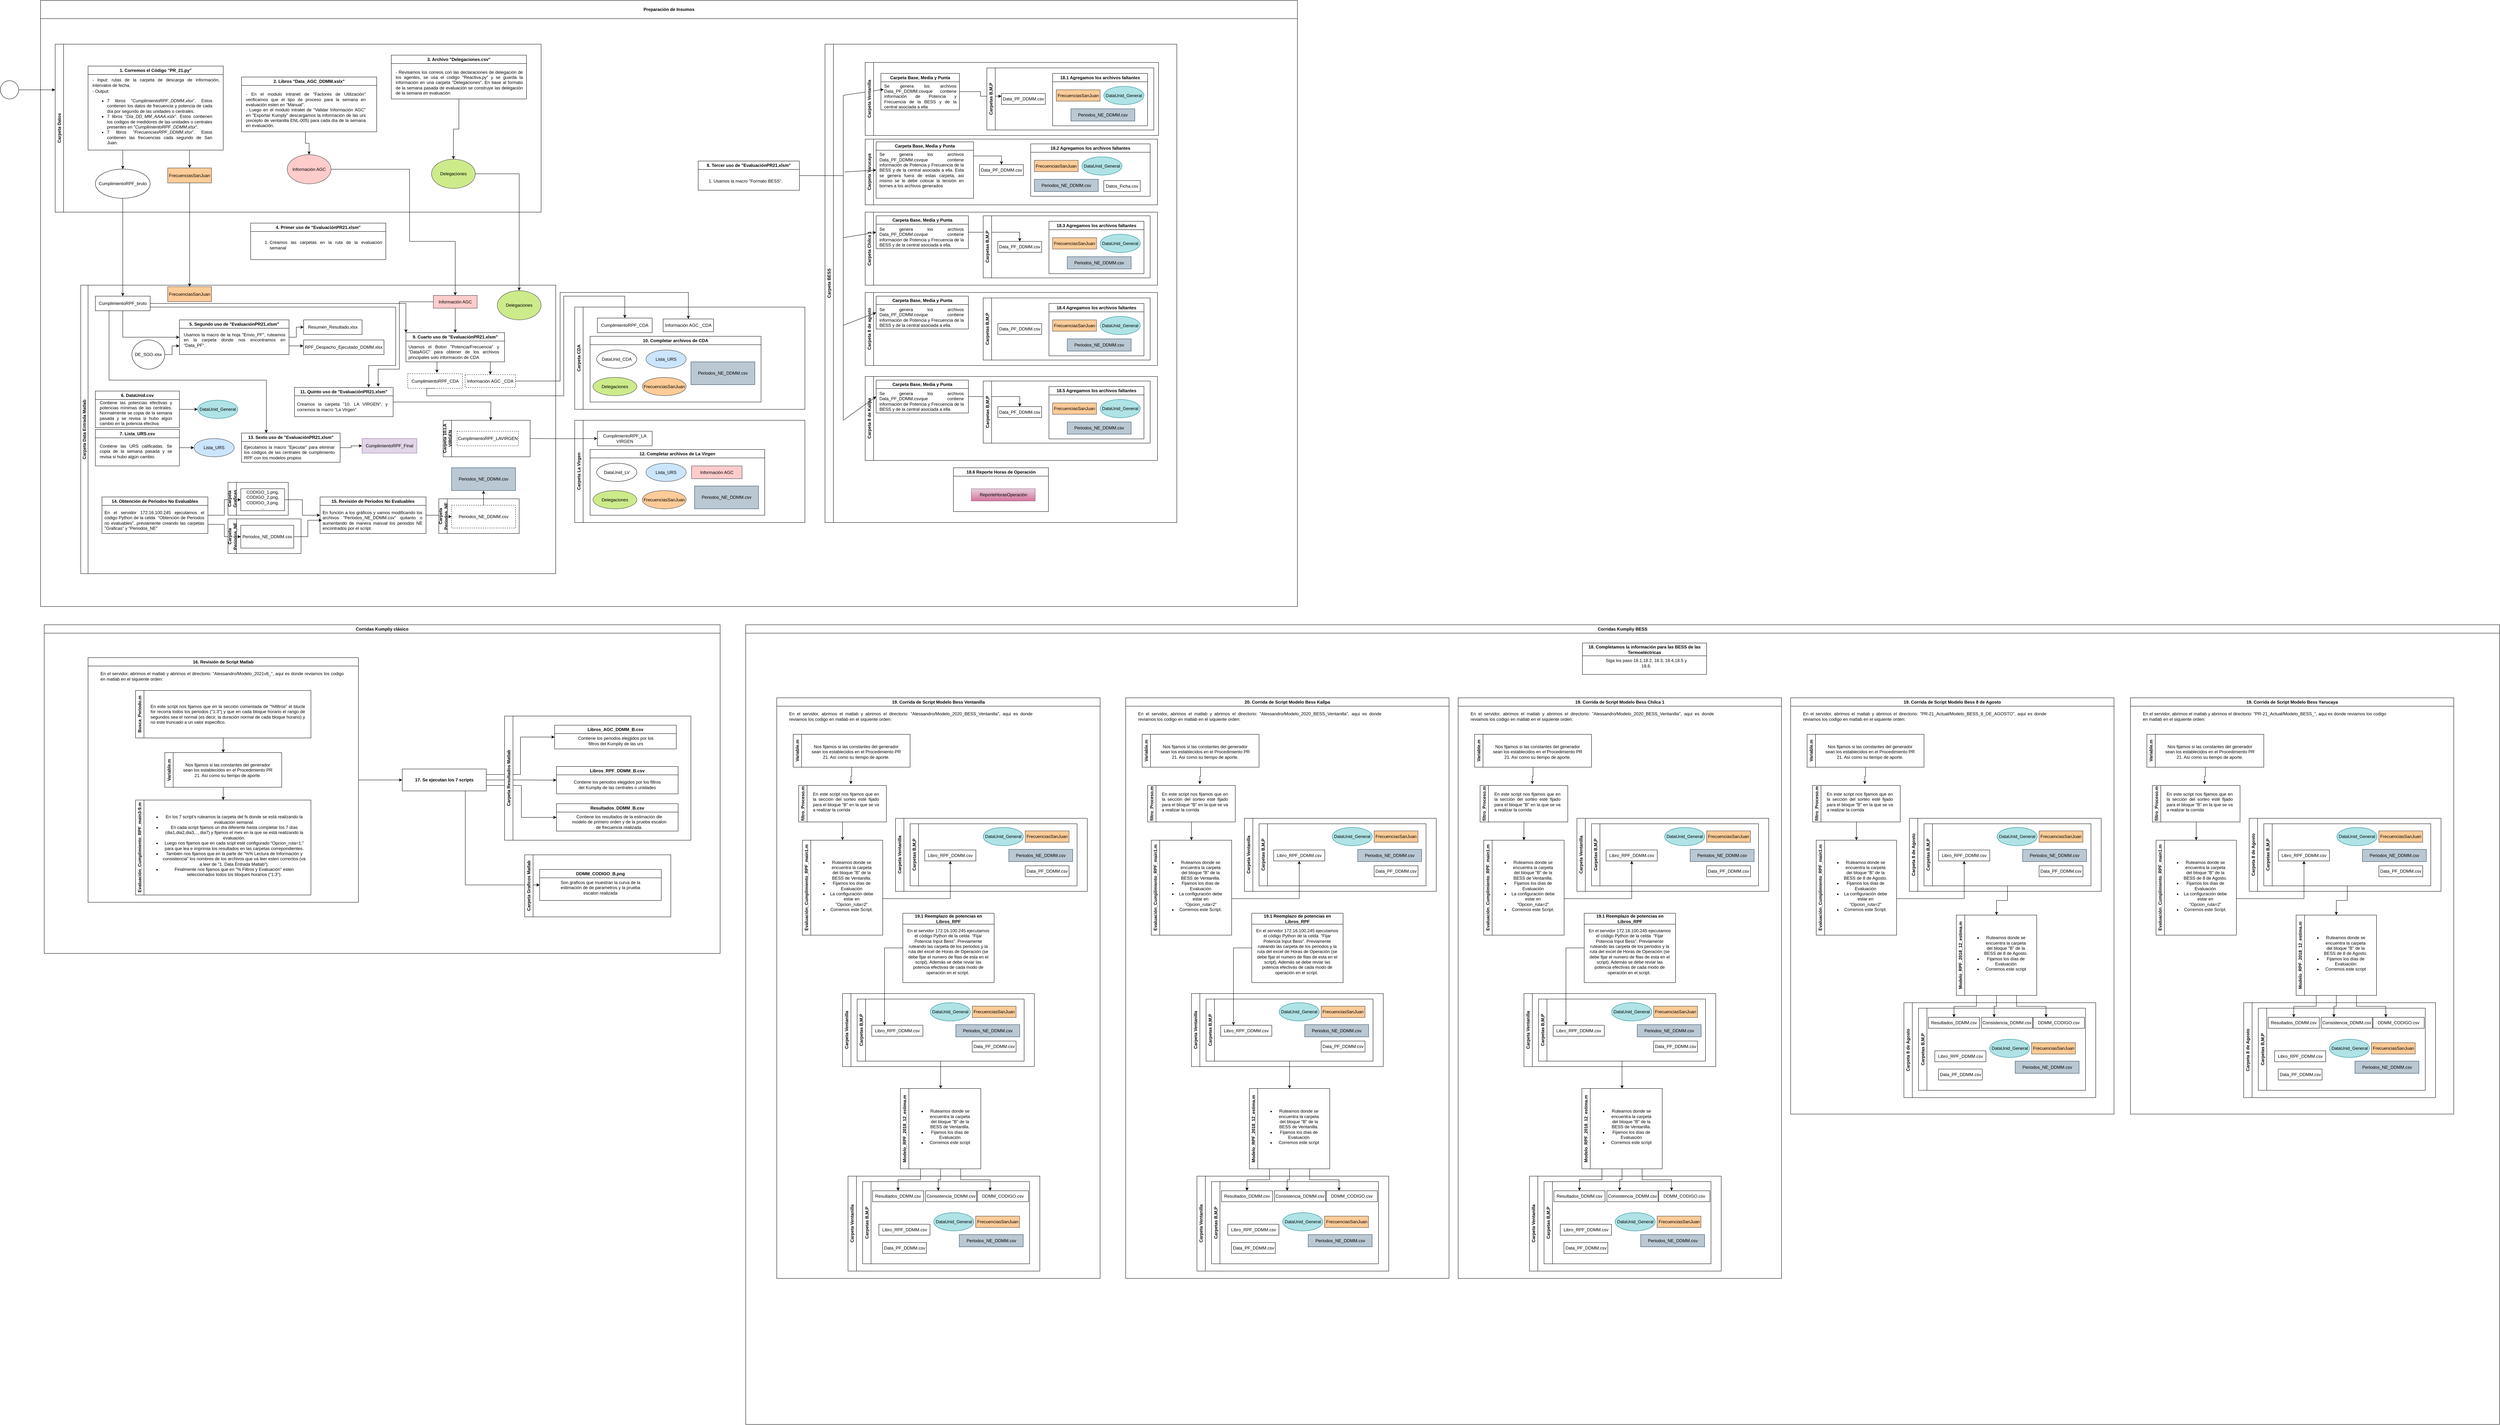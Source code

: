 <mxfile version="24.7.16">
  <diagram name="Page-1" id="2a216829-ef6e-dabb-86c1-c78162f3ba2b">
    <mxGraphModel dx="2625" dy="1413" grid="1" gridSize="10" guides="1" tooltips="1" connect="1" arrows="1" fold="1" page="1" pageScale="1" pageWidth="850" pageHeight="1100" background="none" math="0" shadow="0">
      <root>
        <mxCell id="0" />
        <mxCell id="1" parent="0" />
        <mxCell id="7a84cebc1def654-1" value="" style="shape=mxgraph.bpmn.shape;html=1;verticalLabelPosition=bottom;labelBackgroundColor=#ffffff;verticalAlign=top;perimeter=ellipsePerimeter;outline=standard;symbol=general;" parent="1" vertex="1">
          <mxGeometry x="110" y="440" width="50" height="50" as="geometry" />
        </mxCell>
        <mxCell id="7a84cebc1def654-36" style="edgeStyle=orthogonalEdgeStyle;rounded=0;html=1;jettySize=auto;orthogonalLoop=1;" parent="1" source="7a84cebc1def654-1" edge="1">
          <mxGeometry relative="1" as="geometry">
            <mxPoint x="260" y="465.0" as="targetPoint" />
          </mxGeometry>
        </mxCell>
        <mxCell id="X71FGkDf6fn_2zIbJ8EK-3" value="Preparación de Insumos" style="swimlane;whiteSpace=wrap;html=1;startSize=50;" parent="1" vertex="1">
          <mxGeometry x="220" y="220" width="3440" height="1660" as="geometry">
            <mxRectangle x="360" y="570" width="180" height="30" as="alternateBounds" />
          </mxGeometry>
        </mxCell>
        <mxCell id="X71FGkDf6fn_2zIbJ8EK-21" value="4. Primer uso de &quot;EvaluaciónPR21.xlsm&quot;" style="swimlane;whiteSpace=wrap;html=1;" parent="X71FGkDf6fn_2zIbJ8EK-3" vertex="1">
          <mxGeometry x="575" y="610" width="370" height="100" as="geometry">
            <mxRectangle x="490" y="70" width="230" height="30" as="alternateBounds" />
          </mxGeometry>
        </mxCell>
        <mxCell id="X71FGkDf6fn_2zIbJ8EK-22" value="&lt;div style=&quot;text-align: justify;&quot;&gt;&lt;ol&gt;&lt;li&gt;Creamos las carpetas en la ruta de la evaluación semanal&lt;/li&gt;&lt;/ol&gt;&lt;/div&gt;" style="text;html=1;align=left;verticalAlign=middle;whiteSpace=wrap;rounded=0;" parent="X71FGkDf6fn_2zIbJ8EK-21" vertex="1">
          <mxGeometry x="10" y="30" width="350" height="60" as="geometry" />
        </mxCell>
        <mxCell id="hybQcctw-D88qzmDJWD1-32" value="Carpeta Datos" style="swimlane;horizontal=0;whiteSpace=wrap;html=1;" vertex="1" parent="X71FGkDf6fn_2zIbJ8EK-3">
          <mxGeometry x="40" y="120" width="1330" height="460" as="geometry" />
        </mxCell>
        <mxCell id="hybQcctw-D88qzmDJWD1-26" style="edgeStyle=orthogonalEdgeStyle;rounded=0;orthogonalLoop=1;jettySize=auto;html=1;exitX=0.75;exitY=1;exitDx=0;exitDy=0;entryX=0.5;entryY=0;entryDx=0;entryDy=0;" edge="1" parent="hybQcctw-D88qzmDJWD1-32" source="X71FGkDf6fn_2zIbJ8EK-9" target="hybQcctw-D88qzmDJWD1-24">
          <mxGeometry relative="1" as="geometry" />
        </mxCell>
        <mxCell id="hybQcctw-D88qzmDJWD1-27" style="edgeStyle=orthogonalEdgeStyle;rounded=0;orthogonalLoop=1;jettySize=auto;html=1;exitX=0.25;exitY=1;exitDx=0;exitDy=0;entryX=0.5;entryY=0;entryDx=0;entryDy=0;" edge="1" parent="hybQcctw-D88qzmDJWD1-32" source="X71FGkDf6fn_2zIbJ8EK-9" target="hybQcctw-D88qzmDJWD1-5">
          <mxGeometry relative="1" as="geometry">
            <Array as="points">
              <mxPoint x="185" y="290" />
            </Array>
          </mxGeometry>
        </mxCell>
        <mxCell id="X71FGkDf6fn_2zIbJ8EK-9" value="1. Corremos el Código &quot;PR_21.py&quot;" style="swimlane;whiteSpace=wrap;html=1;" parent="hybQcctw-D88qzmDJWD1-32" vertex="1">
          <mxGeometry x="90" y="60" width="370" height="230" as="geometry">
            <mxRectangle x="50" y="70" width="230" height="30" as="alternateBounds" />
          </mxGeometry>
        </mxCell>
        <mxCell id="X71FGkDf6fn_2zIbJ8EK-10" value="&lt;div style=&quot;text-align: justify;&quot;&gt;&lt;span style=&quot;background-color: initial;&quot;&gt;- Input: rutas de la carpeta de descarga de información, intervalos de fecha.&lt;/span&gt;&lt;/div&gt;" style="text;html=1;align=left;verticalAlign=middle;whiteSpace=wrap;rounded=0;" parent="X71FGkDf6fn_2zIbJ8EK-9" vertex="1">
          <mxGeometry x="10" y="30" width="350" height="30" as="geometry" />
        </mxCell>
        <mxCell id="X71FGkDf6fn_2zIbJ8EK-12" value="&lt;div style=&quot;text-align: justify;&quot;&gt;&lt;span style=&quot;background-color: initial;&quot;&gt;- Output:&amp;nbsp;&lt;/span&gt;&lt;/div&gt;&lt;div&gt;&lt;ul&gt;&lt;li style=&quot;text-align: justify;&quot;&gt;7 libros &quot;&lt;i&gt;CumplimientoRPF_DDMM.xlsx&lt;/i&gt;&quot;. Estos contienen los datos de frecuencia y potencia de cada día por segundo de las unidades o centrales.&lt;/li&gt;&lt;li style=&quot;text-align: justify;&quot;&gt;7 libros &quot;&lt;i&gt;Día_DD_MM_AAAA.xslx&lt;/i&gt;&quot;. Estos contienen los codigos de medidores de las unidades o centrales presentes en &quot;&lt;i&gt;CumplimientoRPF_DDMM.xlsx&lt;/i&gt;&quot;.&lt;/li&gt;&lt;li style=&quot;text-align: justify;&quot;&gt;7 libros &quot;&lt;i&gt;FrecuenciasRPF_DDMM.xlsx&lt;/i&gt;&quot;. Estos contienen las frecuencias cada segundo de San Juan.&lt;/li&gt;&lt;/ul&gt;&lt;/div&gt;" style="text;html=1;align=left;verticalAlign=middle;whiteSpace=wrap;rounded=0;" parent="X71FGkDf6fn_2zIbJ8EK-9" vertex="1">
          <mxGeometry x="10" y="70" width="330" height="150" as="geometry" />
        </mxCell>
        <mxCell id="X71FGkDf6fn_2zIbJ8EK-15" value="2. Libros &quot;Data_AGC_DDMM.xslx&quot;" style="swimlane;whiteSpace=wrap;html=1;" parent="hybQcctw-D88qzmDJWD1-32" vertex="1">
          <mxGeometry x="510" y="90" width="370" height="150" as="geometry">
            <mxRectangle x="490" y="70" width="230" height="30" as="alternateBounds" />
          </mxGeometry>
        </mxCell>
        <mxCell id="X71FGkDf6fn_2zIbJ8EK-17" value="&lt;div style=&quot;text-align: justify;&quot;&gt;&lt;span style=&quot;background-color: initial;&quot;&gt;- En el modulo intranet de &quot;Factores de Utilización&quot; verificamos que el tipo de proceso para la semana en evaluación esten en &quot;Manual&quot;.&lt;/span&gt;&lt;/div&gt;&lt;div style=&quot;text-align: justify;&quot;&gt;&lt;span style=&quot;background-color: initial;&quot;&gt;- Luego en el modulo intratet de &quot;Validar Información AGC&quot; en &quot;Exportar Kumply&quot; descargamos la información de las urs (excepto de ventanilla ENL-005) para cada día de la semana en evaluación.&amp;nbsp;&amp;nbsp;&lt;/span&gt;&lt;/div&gt;" style="text;html=1;align=left;verticalAlign=middle;whiteSpace=wrap;rounded=0;" parent="X71FGkDf6fn_2zIbJ8EK-15" vertex="1">
          <mxGeometry x="10" y="30" width="330" height="120" as="geometry" />
        </mxCell>
        <mxCell id="X71FGkDf6fn_2zIbJ8EK-19" value="3. Archivo &quot;Delegaciones.csv&quot;" style="swimlane;whiteSpace=wrap;html=1;" parent="hybQcctw-D88qzmDJWD1-32" vertex="1">
          <mxGeometry x="920" y="30" width="370" height="120" as="geometry">
            <mxRectangle x="490" y="70" width="230" height="30" as="alternateBounds" />
          </mxGeometry>
        </mxCell>
        <mxCell id="X71FGkDf6fn_2zIbJ8EK-20" value="&lt;div style=&quot;text-align: justify;&quot;&gt;&lt;span style=&quot;background-color: initial;&quot;&gt;- Revisamos los correos con las declaraciones de delegación de los agentes, se usa el codigo &quot;Reactiva.py&quot; y se guarda la información en una carpeta &quot;Delegaciones&quot;. En base al formato de la semana pasada de evaluación se construye las delegación de la semana en evaluación&lt;/span&gt;&lt;/div&gt;" style="text;html=1;align=left;verticalAlign=middle;whiteSpace=wrap;rounded=0;" parent="X71FGkDf6fn_2zIbJ8EK-19" vertex="1">
          <mxGeometry x="10" y="30" width="350" height="90" as="geometry" />
        </mxCell>
        <mxCell id="hybQcctw-D88qzmDJWD1-5" value="CumplimientoRPF_bruto" style="ellipse;html=1;whiteSpace=wrap;" vertex="1" parent="hybQcctw-D88qzmDJWD1-32">
          <mxGeometry x="110" y="342" width="150" height="80" as="geometry" />
        </mxCell>
        <mxCell id="hybQcctw-D88qzmDJWD1-24" value="FrecuenciasSanJuan" style="rectangule;whiteSpace=wrap;html=1;fillColor=#ffcc99;strokeColor=#36393d;" vertex="1" parent="hybQcctw-D88qzmDJWD1-32">
          <mxGeometry x="308" y="339" width="120" height="41" as="geometry" />
        </mxCell>
        <mxCell id="hybQcctw-D88qzmDJWD1-28" value="Información AGC" style="ellipse;whiteSpace=wrap;html=1;fillColor=#ffcccc;strokeColor=#36393d;" vertex="1" parent="hybQcctw-D88qzmDJWD1-32">
          <mxGeometry x="635" y="302.5" width="120" height="80" as="geometry" />
        </mxCell>
        <mxCell id="hybQcctw-D88qzmDJWD1-29" style="edgeStyle=orthogonalEdgeStyle;rounded=0;orthogonalLoop=1;jettySize=auto;html=1;exitX=0.5;exitY=1;exitDx=0;exitDy=0;entryX=0.5;entryY=0;entryDx=0;entryDy=0;" edge="1" parent="hybQcctw-D88qzmDJWD1-32" source="X71FGkDf6fn_2zIbJ8EK-17" target="hybQcctw-D88qzmDJWD1-28">
          <mxGeometry relative="1" as="geometry">
            <mxPoint x="685" y="295" as="targetPoint" />
          </mxGeometry>
        </mxCell>
        <mxCell id="hybQcctw-D88qzmDJWD1-30" value="Delegaciones" style="ellipse;whiteSpace=wrap;html=1;fillColor=#cdeb8b;strokeColor=#36393d;" vertex="1" parent="hybQcctw-D88qzmDJWD1-32">
          <mxGeometry x="1030" y="315" width="120" height="80" as="geometry" />
        </mxCell>
        <mxCell id="hybQcctw-D88qzmDJWD1-31" style="edgeStyle=orthogonalEdgeStyle;rounded=0;orthogonalLoop=1;jettySize=auto;html=1;exitX=0.5;exitY=1;exitDx=0;exitDy=0;entryX=0.5;entryY=0;entryDx=0;entryDy=0;" edge="1" parent="hybQcctw-D88qzmDJWD1-32" source="X71FGkDf6fn_2zIbJ8EK-20" target="hybQcctw-D88qzmDJWD1-30">
          <mxGeometry relative="1" as="geometry" />
        </mxCell>
        <mxCell id="hybQcctw-D88qzmDJWD1-33" value="Carpeta Data Entrada Matlab" style="swimlane;horizontal=0;whiteSpace=wrap;html=1;startSize=20;" vertex="1" parent="X71FGkDf6fn_2zIbJ8EK-3">
          <mxGeometry x="110" y="780" width="1300" height="790" as="geometry" />
        </mxCell>
        <mxCell id="hybQcctw-D88qzmDJWD1-269" style="edgeStyle=orthogonalEdgeStyle;rounded=0;orthogonalLoop=1;jettySize=auto;html=1;entryX=0;entryY=0.5;entryDx=0;entryDy=0;" edge="1" parent="hybQcctw-D88qzmDJWD1-33" source="hybQcctw-D88qzmDJWD1-82" target="hybQcctw-D88qzmDJWD1-94">
          <mxGeometry relative="1" as="geometry" />
        </mxCell>
        <mxCell id="hybQcctw-D88qzmDJWD1-82" value="5. Segundo uso de &quot;EvaluaciónPR21.xlsm&quot;" style="swimlane;whiteSpace=wrap;html=1;" vertex="1" parent="hybQcctw-D88qzmDJWD1-33">
          <mxGeometry x="270" y="95" width="300" height="95" as="geometry">
            <mxRectangle x="490" y="70" width="230" height="30" as="alternateBounds" />
          </mxGeometry>
        </mxCell>
        <mxCell id="hybQcctw-D88qzmDJWD1-83" value="&lt;div style=&quot;text-align: justify;&quot;&gt;&lt;span style=&quot;background-color: initial;&quot;&gt;Usamos la macro de la hoja &quot;Envio_PF&quot;, ruteamos en la carpeta donde nos encontramos en &quot;Data_PF&quot;.&lt;/span&gt;&lt;br&gt;&lt;/div&gt;" style="text;html=1;align=left;verticalAlign=middle;whiteSpace=wrap;rounded=0;" vertex="1" parent="hybQcctw-D88qzmDJWD1-82">
          <mxGeometry x="10" y="30" width="280" height="50" as="geometry" />
        </mxCell>
        <mxCell id="hybQcctw-D88qzmDJWD1-86" style="edgeStyle=orthogonalEdgeStyle;rounded=0;orthogonalLoop=1;jettySize=auto;html=1;entryX=0;entryY=0.75;entryDx=0;entryDy=0;" edge="1" parent="hybQcctw-D88qzmDJWD1-33" source="hybQcctw-D88qzmDJWD1-85" target="hybQcctw-D88qzmDJWD1-82">
          <mxGeometry relative="1" as="geometry" />
        </mxCell>
        <mxCell id="hybQcctw-D88qzmDJWD1-85" value="DE_SGO.xlsx" style="ellipse;whiteSpace=wrap;html=1;" vertex="1" parent="hybQcctw-D88qzmDJWD1-33">
          <mxGeometry x="140" y="150" width="90" height="80" as="geometry" />
        </mxCell>
        <mxCell id="hybQcctw-D88qzmDJWD1-92" style="edgeStyle=orthogonalEdgeStyle;rounded=0;orthogonalLoop=1;jettySize=auto;html=1;entryX=0;entryY=0.5;entryDx=0;entryDy=0;exitX=0.5;exitY=1;exitDx=0;exitDy=0;" edge="1" parent="hybQcctw-D88qzmDJWD1-33" source="hybQcctw-D88qzmDJWD1-89" target="hybQcctw-D88qzmDJWD1-82">
          <mxGeometry relative="1" as="geometry" />
        </mxCell>
        <mxCell id="hybQcctw-D88qzmDJWD1-272" style="edgeStyle=orthogonalEdgeStyle;rounded=0;orthogonalLoop=1;jettySize=auto;html=1;entryX=0;entryY=0;entryDx=0;entryDy=0;" edge="1" parent="hybQcctw-D88qzmDJWD1-33" source="hybQcctw-D88qzmDJWD1-89" target="hybQcctw-D88qzmDJWD1-270">
          <mxGeometry relative="1" as="geometry" />
        </mxCell>
        <mxCell id="hybQcctw-D88qzmDJWD1-334" style="edgeStyle=orthogonalEdgeStyle;rounded=0;orthogonalLoop=1;jettySize=auto;html=1;exitX=1;exitY=0.75;exitDx=0;exitDy=0;entryX=0.75;entryY=0;entryDx=0;entryDy=0;" edge="1" parent="hybQcctw-D88qzmDJWD1-33" source="hybQcctw-D88qzmDJWD1-89" target="hybQcctw-D88qzmDJWD1-330">
          <mxGeometry relative="1" as="geometry">
            <Array as="points">
              <mxPoint x="862" y="60" />
              <mxPoint x="862" y="220" />
              <mxPoint x="788" y="220" />
              <mxPoint x="788" y="280" />
            </Array>
          </mxGeometry>
        </mxCell>
        <mxCell id="hybQcctw-D88qzmDJWD1-89" value="CumplimientoRPF_bruto" style="rectangule;html=1;whiteSpace=wrap;" vertex="1" parent="hybQcctw-D88qzmDJWD1-33">
          <mxGeometry x="40" y="30" width="150" height="40" as="geometry" />
        </mxCell>
        <mxCell id="hybQcctw-D88qzmDJWD1-94" value="Resumen_Resultado.xlsx" style="rectangule;whiteSpace=wrap;html=1;" vertex="1" parent="hybQcctw-D88qzmDJWD1-33">
          <mxGeometry x="610" y="95" width="160" height="40" as="geometry" />
        </mxCell>
        <mxCell id="hybQcctw-D88qzmDJWD1-96" value="RPF_Despacho_Ejecutado_DDMM.xlsx" style="rectangule;whiteSpace=wrap;html=1;" vertex="1" parent="hybQcctw-D88qzmDJWD1-33">
          <mxGeometry x="610" y="150" width="220" height="40" as="geometry" />
        </mxCell>
        <mxCell id="hybQcctw-D88qzmDJWD1-97" style="edgeStyle=orthogonalEdgeStyle;rounded=0;orthogonalLoop=1;jettySize=auto;html=1;exitX=1;exitY=0.75;exitDx=0;exitDy=0;entryX=-0.004;entryY=0.395;entryDx=0;entryDy=0;entryPerimeter=0;" edge="1" parent="hybQcctw-D88qzmDJWD1-33" source="hybQcctw-D88qzmDJWD1-82" target="hybQcctw-D88qzmDJWD1-96">
          <mxGeometry relative="1" as="geometry" />
        </mxCell>
        <mxCell id="hybQcctw-D88qzmDJWD1-100" style="edgeStyle=orthogonalEdgeStyle;rounded=0;orthogonalLoop=1;jettySize=auto;html=1;entryX=0;entryY=0.5;entryDx=0;entryDy=0;" edge="1" parent="hybQcctw-D88qzmDJWD1-33" source="X71FGkDf6fn_2zIbJ8EK-26" target="hybQcctw-D88qzmDJWD1-99">
          <mxGeometry relative="1" as="geometry" />
        </mxCell>
        <mxCell id="X71FGkDf6fn_2zIbJ8EK-26" value="6. DataUnid.csv" style="swimlane;whiteSpace=wrap;html=1;" parent="hybQcctw-D88qzmDJWD1-33" vertex="1">
          <mxGeometry x="40" y="290" width="230" height="100" as="geometry">
            <mxRectangle x="490" y="70" width="230" height="30" as="alternateBounds" />
          </mxGeometry>
        </mxCell>
        <mxCell id="X71FGkDf6fn_2zIbJ8EK-27" value="&lt;div style=&quot;text-align: justify;&quot;&gt;&lt;div&gt;Contiene las potencias efectivas y potencias mínimas de las centrales. Normalmente se copia de la semana pasada y se revisa si hubo algún cambio en la potencia efectiva&lt;/div&gt;&lt;/div&gt;" style="text;html=1;align=left;verticalAlign=middle;whiteSpace=wrap;rounded=0;" parent="X71FGkDf6fn_2zIbJ8EK-26" vertex="1">
          <mxGeometry x="10" y="30" width="200" height="60" as="geometry" />
        </mxCell>
        <mxCell id="hybQcctw-D88qzmDJWD1-99" value="DataUnid_General" style="ellipse;whiteSpace=wrap;html=1;fillColor=#b0e3e6;strokeColor=#0e8088;" vertex="1" parent="hybQcctw-D88qzmDJWD1-33">
          <mxGeometry x="320" y="315" width="110" height="50" as="geometry" />
        </mxCell>
        <mxCell id="hybQcctw-D88qzmDJWD1-101" value="Delegaciones" style="ellipse;whiteSpace=wrap;html=1;fillColor=#cdeb8b;strokeColor=#36393d;" vertex="1" parent="hybQcctw-D88qzmDJWD1-33">
          <mxGeometry x="1140" y="15" width="120" height="80" as="geometry" />
        </mxCell>
        <mxCell id="hybQcctw-D88qzmDJWD1-273" style="edgeStyle=orthogonalEdgeStyle;rounded=0;orthogonalLoop=1;jettySize=auto;html=1;entryX=0.5;entryY=0;entryDx=0;entryDy=0;" edge="1" parent="hybQcctw-D88qzmDJWD1-33" source="hybQcctw-D88qzmDJWD1-102" target="hybQcctw-D88qzmDJWD1-270">
          <mxGeometry relative="1" as="geometry" />
        </mxCell>
        <mxCell id="hybQcctw-D88qzmDJWD1-335" style="edgeStyle=orthogonalEdgeStyle;rounded=0;orthogonalLoop=1;jettySize=auto;html=1;exitX=0;exitY=0.5;exitDx=0;exitDy=0;entryX=0.847;entryY=-0.026;entryDx=0;entryDy=0;entryPerimeter=0;" edge="1" parent="hybQcctw-D88qzmDJWD1-33" source="hybQcctw-D88qzmDJWD1-102" target="hybQcctw-D88qzmDJWD1-330">
          <mxGeometry relative="1" as="geometry">
            <Array as="points">
              <mxPoint x="872" y="46" />
              <mxPoint x="872" y="230" />
              <mxPoint x="814" y="230" />
              <mxPoint x="814" y="278" />
            </Array>
          </mxGeometry>
        </mxCell>
        <mxCell id="hybQcctw-D88qzmDJWD1-102" value="Información AGC" style="rectangule;whiteSpace=wrap;html=1;fillColor=#ffcccc;strokeColor=#36393d;" vertex="1" parent="hybQcctw-D88qzmDJWD1-33">
          <mxGeometry x="965" y="28" width="120" height="35" as="geometry" />
        </mxCell>
        <mxCell id="hybQcctw-D88qzmDJWD1-152" style="edgeStyle=orthogonalEdgeStyle;rounded=0;orthogonalLoop=1;jettySize=auto;html=1;entryX=0;entryY=0.5;entryDx=0;entryDy=0;" edge="1" parent="hybQcctw-D88qzmDJWD1-33" source="hybQcctw-D88qzmDJWD1-106" target="hybQcctw-D88qzmDJWD1-151">
          <mxGeometry relative="1" as="geometry" />
        </mxCell>
        <mxCell id="hybQcctw-D88qzmDJWD1-106" value="7. Lista_URS.csv" style="swimlane;whiteSpace=wrap;html=1;" vertex="1" parent="hybQcctw-D88qzmDJWD1-33">
          <mxGeometry x="40" y="395" width="230" height="100" as="geometry">
            <mxRectangle x="490" y="70" width="230" height="30" as="alternateBounds" />
          </mxGeometry>
        </mxCell>
        <mxCell id="hybQcctw-D88qzmDJWD1-107" value="&lt;div style=&quot;text-align: justify;&quot;&gt;&lt;div&gt;Contiene las URS calificadas. Se copia de la semana pasada y se revisa si hubo algún cambio.&lt;/div&gt;&lt;/div&gt;" style="text;html=1;align=left;verticalAlign=middle;whiteSpace=wrap;rounded=0;" vertex="1" parent="hybQcctw-D88qzmDJWD1-106">
          <mxGeometry x="10" y="30" width="200" height="60" as="geometry" />
        </mxCell>
        <mxCell id="hybQcctw-D88qzmDJWD1-151" value="Lista_URS" style="ellipse;whiteSpace=wrap;html=1;fillColor=#cce5ff;strokeColor=#36393d;" vertex="1" parent="hybQcctw-D88qzmDJWD1-33">
          <mxGeometry x="310" y="420" width="110" height="50" as="geometry" />
        </mxCell>
        <mxCell id="hybQcctw-D88qzmDJWD1-276" style="edgeStyle=orthogonalEdgeStyle;rounded=0;orthogonalLoop=1;jettySize=auto;html=1;exitX=0.25;exitY=1;exitDx=0;exitDy=0;" edge="1" parent="hybQcctw-D88qzmDJWD1-33">
          <mxGeometry relative="1" as="geometry">
            <mxPoint x="975" y="240" as="targetPoint" />
            <mxPoint x="980.5" y="210" as="sourcePoint" />
          </mxGeometry>
        </mxCell>
        <mxCell id="hybQcctw-D88qzmDJWD1-270" value="9. Cuarto uso de &quot;EvaluaciónPR21.xlsm&quot;" style="swimlane;whiteSpace=wrap;html=1;" vertex="1" parent="hybQcctw-D88qzmDJWD1-33">
          <mxGeometry x="890" y="130" width="270" height="80" as="geometry">
            <mxRectangle x="490" y="70" width="230" height="30" as="alternateBounds" />
          </mxGeometry>
        </mxCell>
        <mxCell id="hybQcctw-D88qzmDJWD1-271" value="&lt;div style=&quot;text-align: justify;&quot;&gt;&lt;span style=&quot;background-color: initial;&quot;&gt;Usamos el Boton &quot;Potencia/Frecuencia&quot; y &quot;DataAGC&quot; para obtener de los archivos principales solo información de CDA&lt;/span&gt;&lt;br&gt;&lt;/div&gt;" style="text;html=1;align=left;verticalAlign=middle;whiteSpace=wrap;rounded=0;" vertex="1" parent="hybQcctw-D88qzmDJWD1-270">
          <mxGeometry x="5" y="27.5" width="250" height="50" as="geometry" />
        </mxCell>
        <mxCell id="hybQcctw-D88qzmDJWD1-274" value="CumplimientoRPF_CDA" style="rectangule;html=1;whiteSpace=wrap;dashed=1;" vertex="1" parent="hybQcctw-D88qzmDJWD1-33">
          <mxGeometry x="895" y="242.5" width="150" height="40" as="geometry" />
        </mxCell>
        <mxCell id="hybQcctw-D88qzmDJWD1-275" value="Información AGC _CDA" style="rectangule;whiteSpace=wrap;html=1;dashed=1;" vertex="1" parent="hybQcctw-D88qzmDJWD1-33">
          <mxGeometry x="1052" y="245" width="138" height="35" as="geometry" />
        </mxCell>
        <mxCell id="hybQcctw-D88qzmDJWD1-277" style="edgeStyle=orthogonalEdgeStyle;rounded=0;orthogonalLoop=1;jettySize=auto;html=1;entryX=0.5;entryY=0;entryDx=0;entryDy=0;" edge="1" parent="hybQcctw-D88qzmDJWD1-33" target="hybQcctw-D88qzmDJWD1-275">
          <mxGeometry relative="1" as="geometry">
            <mxPoint x="1122" y="210" as="sourcePoint" />
          </mxGeometry>
        </mxCell>
        <mxCell id="hybQcctw-D88qzmDJWD1-330" value="11. Quinto uso de &quot;EvaluaciónPR21.xlsm&quot;" style="swimlane;whiteSpace=wrap;html=1;" vertex="1" parent="hybQcctw-D88qzmDJWD1-33">
          <mxGeometry x="585" y="280" width="270" height="80" as="geometry">
            <mxRectangle x="490" y="70" width="230" height="30" as="alternateBounds" />
          </mxGeometry>
        </mxCell>
        <mxCell id="hybQcctw-D88qzmDJWD1-331" value="&lt;div style=&quot;text-align: justify;&quot;&gt;Creamos la carpeta &quot;10. LA VIRGEN&quot;, y corremos la macro &quot;La Virgen&quot;&lt;/div&gt;" style="text;html=1;align=left;verticalAlign=middle;whiteSpace=wrap;rounded=0;" vertex="1" parent="hybQcctw-D88qzmDJWD1-330">
          <mxGeometry x="5" y="27.5" width="250" height="50" as="geometry" />
        </mxCell>
        <mxCell id="hybQcctw-D88qzmDJWD1-338" value="Carpeta 10.LA VIRGEN" style="swimlane;horizontal=0;whiteSpace=wrap;html=1;" vertex="1" parent="hybQcctw-D88qzmDJWD1-33">
          <mxGeometry x="992" y="370" width="238" height="100" as="geometry" />
        </mxCell>
        <mxCell id="hybQcctw-D88qzmDJWD1-336" value="CumplimientoRPF_LAVIRGEN" style="rectangule;html=1;whiteSpace=wrap;dashed=1;" vertex="1" parent="hybQcctw-D88qzmDJWD1-338">
          <mxGeometry x="38" y="30" width="168" height="40" as="geometry" />
        </mxCell>
        <mxCell id="hybQcctw-D88qzmDJWD1-339" style="edgeStyle=orthogonalEdgeStyle;rounded=0;orthogonalLoop=1;jettySize=auto;html=1;exitX=1;exitY=0.5;exitDx=0;exitDy=0;" edge="1" parent="hybQcctw-D88qzmDJWD1-33" source="hybQcctw-D88qzmDJWD1-330">
          <mxGeometry relative="1" as="geometry">
            <mxPoint x="1122" y="370" as="targetPoint" />
          </mxGeometry>
        </mxCell>
        <mxCell id="hybQcctw-D88qzmDJWD1-348" style="edgeStyle=orthogonalEdgeStyle;rounded=0;orthogonalLoop=1;jettySize=auto;html=1;entryX=0;entryY=0.5;entryDx=0;entryDy=0;" edge="1" parent="hybQcctw-D88qzmDJWD1-33" source="hybQcctw-D88qzmDJWD1-343" target="hybQcctw-D88qzmDJWD1-346">
          <mxGeometry relative="1" as="geometry" />
        </mxCell>
        <mxCell id="hybQcctw-D88qzmDJWD1-343" value="13. Sexto uso de &quot;EvaluaciónPR21.xlsm&quot;" style="swimlane;whiteSpace=wrap;html=1;" vertex="1" parent="hybQcctw-D88qzmDJWD1-33">
          <mxGeometry x="440" y="405" width="270" height="80" as="geometry">
            <mxRectangle x="490" y="70" width="230" height="30" as="alternateBounds" />
          </mxGeometry>
        </mxCell>
        <mxCell id="hybQcctw-D88qzmDJWD1-344" value="&lt;div style=&quot;text-align: justify;&quot;&gt;Ejecutamos la macro &quot;Ejecutar&quot; para eliminar los códigos de las centrales de cumplimiento RPF con los modelos propios&lt;/div&gt;" style="text;html=1;align=left;verticalAlign=middle;whiteSpace=wrap;rounded=0;" vertex="1" parent="hybQcctw-D88qzmDJWD1-343">
          <mxGeometry x="5" y="27.5" width="250" height="50" as="geometry" />
        </mxCell>
        <mxCell id="hybQcctw-D88qzmDJWD1-345" style="edgeStyle=orthogonalEdgeStyle;rounded=0;orthogonalLoop=1;jettySize=auto;html=1;exitX=0.25;exitY=1;exitDx=0;exitDy=0;entryX=0.25;entryY=0;entryDx=0;entryDy=0;" edge="1" parent="hybQcctw-D88qzmDJWD1-33" source="hybQcctw-D88qzmDJWD1-89" target="hybQcctw-D88qzmDJWD1-343">
          <mxGeometry relative="1" as="geometry">
            <mxPoint x="540" y="380" as="targetPoint" />
            <Array as="points">
              <mxPoint x="78" y="260" />
              <mxPoint x="508" y="260" />
              <mxPoint x="508" y="390" />
            </Array>
          </mxGeometry>
        </mxCell>
        <mxCell id="hybQcctw-D88qzmDJWD1-346" value="CumplimientoRPF_Final" style="rectangule;html=1;whiteSpace=wrap;fillColor=#e1d5e7;strokeColor=#9673a6;" vertex="1" parent="hybQcctw-D88qzmDJWD1-33">
          <mxGeometry x="770" y="420" width="150" height="40" as="geometry" />
        </mxCell>
        <mxCell id="hybQcctw-D88qzmDJWD1-471" style="edgeStyle=orthogonalEdgeStyle;rounded=0;orthogonalLoop=1;jettySize=auto;html=1;entryX=0;entryY=0.5;entryDx=0;entryDy=0;" edge="1" parent="hybQcctw-D88qzmDJWD1-33" source="hybQcctw-D88qzmDJWD1-349" target="hybQcctw-D88qzmDJWD1-469">
          <mxGeometry relative="1" as="geometry" />
        </mxCell>
        <mxCell id="hybQcctw-D88qzmDJWD1-472" style="edgeStyle=orthogonalEdgeStyle;rounded=0;orthogonalLoop=1;jettySize=auto;html=1;exitX=1;exitY=0.75;exitDx=0;exitDy=0;entryX=0;entryY=0.5;entryDx=0;entryDy=0;" edge="1" parent="hybQcctw-D88qzmDJWD1-33" source="hybQcctw-D88qzmDJWD1-349" target="hybQcctw-D88qzmDJWD1-470">
          <mxGeometry relative="1" as="geometry" />
        </mxCell>
        <mxCell id="hybQcctw-D88qzmDJWD1-349" value="14. Obtención de Periodos No Evaluables" style="swimlane;whiteSpace=wrap;html=1;" vertex="1" parent="hybQcctw-D88qzmDJWD1-33">
          <mxGeometry x="58" y="580" width="290" height="100" as="geometry">
            <mxRectangle x="490" y="70" width="230" height="30" as="alternateBounds" />
          </mxGeometry>
        </mxCell>
        <mxCell id="hybQcctw-D88qzmDJWD1-350" value="&lt;div style=&quot;text-align: justify;&quot;&gt;En el servidor 172.16.100.245 ejecutamos el código Python de la celda&amp;nbsp; &quot;Obtención de Periodos no evaluables&quot;, previamente creando las carpetas &quot;Graficas&quot; y &quot;Periodos_NE&quot;&lt;/div&gt;" style="text;html=1;align=left;verticalAlign=middle;whiteSpace=wrap;rounded=0;" vertex="1" parent="hybQcctw-D88qzmDJWD1-349">
          <mxGeometry x="5" y="27.5" width="275" height="72.5" as="geometry" />
        </mxCell>
        <mxCell id="hybQcctw-D88qzmDJWD1-351" value="Carpeta Graficas" style="swimlane;horizontal=0;whiteSpace=wrap;html=1;" vertex="1" parent="hybQcctw-D88qzmDJWD1-33">
          <mxGeometry x="403" y="540" width="165" height="90" as="geometry" />
        </mxCell>
        <mxCell id="hybQcctw-D88qzmDJWD1-469" value="CODIGO_1.png,&lt;div&gt;CODIGO_2.png,&lt;br&gt;&lt;/div&gt;&lt;div&gt;CODIGO_3.png,&lt;br&gt;&lt;/div&gt;&lt;div&gt;...&lt;/div&gt;" style="rounded=0;whiteSpace=wrap;html=1;" vertex="1" parent="hybQcctw-D88qzmDJWD1-351">
          <mxGeometry x="35" y="17.5" width="120" height="60" as="geometry" />
        </mxCell>
        <mxCell id="hybQcctw-D88qzmDJWD1-468" value="Carpeta Periodos_NE" style="swimlane;horizontal=0;whiteSpace=wrap;html=1;" vertex="1" parent="hybQcctw-D88qzmDJWD1-33">
          <mxGeometry x="403" y="640" width="200" height="95" as="geometry" />
        </mxCell>
        <mxCell id="hybQcctw-D88qzmDJWD1-470" value="Periodos_NE_DDMM.csv" style="rounded=0;whiteSpace=wrap;html=1;" vertex="1" parent="hybQcctw-D88qzmDJWD1-468">
          <mxGeometry x="35" y="17.5" width="145" height="62.5" as="geometry" />
        </mxCell>
        <mxCell id="hybQcctw-D88qzmDJWD1-479" style="edgeStyle=orthogonalEdgeStyle;rounded=0;orthogonalLoop=1;jettySize=auto;html=1;exitX=1;exitY=0.5;exitDx=0;exitDy=0;entryX=0;entryY=0.5;entryDx=0;entryDy=0;" edge="1" parent="hybQcctw-D88qzmDJWD1-33" source="hybQcctw-D88qzmDJWD1-473" target="hybQcctw-D88qzmDJWD1-478">
          <mxGeometry relative="1" as="geometry" />
        </mxCell>
        <mxCell id="hybQcctw-D88qzmDJWD1-473" value="15. Revisión de Periodos No Evaluables" style="swimlane;whiteSpace=wrap;html=1;" vertex="1" parent="hybQcctw-D88qzmDJWD1-33">
          <mxGeometry x="655" y="580" width="290" height="100" as="geometry">
            <mxRectangle x="490" y="70" width="230" height="30" as="alternateBounds" />
          </mxGeometry>
        </mxCell>
        <mxCell id="hybQcctw-D88qzmDJWD1-474" value="&lt;div style=&quot;text-align: justify;&quot;&gt;En función a los gráficos y vamos modificando los archivos &quot;Periodos_NE_DDMM.csv&quot; quitanto o aumentando de manera manual los periodos NE encontrados por el script.&lt;/div&gt;" style="text;html=1;align=left;verticalAlign=middle;whiteSpace=wrap;rounded=0;" vertex="1" parent="hybQcctw-D88qzmDJWD1-473">
          <mxGeometry x="5" y="27.5" width="275" height="72.5" as="geometry" />
        </mxCell>
        <mxCell id="hybQcctw-D88qzmDJWD1-475" style="edgeStyle=orthogonalEdgeStyle;rounded=0;orthogonalLoop=1;jettySize=auto;html=1;exitX=1;exitY=0.5;exitDx=0;exitDy=0;entryX=0;entryY=0.5;entryDx=0;entryDy=0;" edge="1" parent="hybQcctw-D88qzmDJWD1-33" source="hybQcctw-D88qzmDJWD1-470" target="hybQcctw-D88qzmDJWD1-474">
          <mxGeometry relative="1" as="geometry" />
        </mxCell>
        <mxCell id="hybQcctw-D88qzmDJWD1-476" style="edgeStyle=orthogonalEdgeStyle;rounded=0;orthogonalLoop=1;jettySize=auto;html=1;entryX=0;entryY=0.5;entryDx=0;entryDy=0;" edge="1" parent="hybQcctw-D88qzmDJWD1-33" source="hybQcctw-D88qzmDJWD1-469" target="hybQcctw-D88qzmDJWD1-473">
          <mxGeometry relative="1" as="geometry" />
        </mxCell>
        <mxCell id="hybQcctw-D88qzmDJWD1-477" value="Carpeta Periodos_NE" style="swimlane;horizontal=0;whiteSpace=wrap;html=1;" vertex="1" parent="hybQcctw-D88qzmDJWD1-33">
          <mxGeometry x="980" y="585" width="220" height="95" as="geometry" />
        </mxCell>
        <mxCell id="hybQcctw-D88qzmDJWD1-478" value="Periodos_NE_DDMM.csv" style="rounded=0;whiteSpace=wrap;html=1;fillColor=none;dashed=1;" vertex="1" parent="hybQcctw-D88qzmDJWD1-477">
          <mxGeometry x="35" y="17.5" width="175" height="62.5" as="geometry" />
        </mxCell>
        <mxCell id="hybQcctw-D88qzmDJWD1-481" value="Periodos_NE_DDMM.csv" style="rounded=0;whiteSpace=wrap;html=1;fillColor=#bac8d3;strokeColor=#23445d;" vertex="1" parent="hybQcctw-D88qzmDJWD1-33">
          <mxGeometry x="1015" y="500" width="175" height="62.5" as="geometry" />
        </mxCell>
        <mxCell id="hybQcctw-D88qzmDJWD1-482" style="edgeStyle=orthogonalEdgeStyle;rounded=0;orthogonalLoop=1;jettySize=auto;html=1;entryX=0.5;entryY=1;entryDx=0;entryDy=0;" edge="1" parent="hybQcctw-D88qzmDJWD1-33" source="hybQcctw-D88qzmDJWD1-478" target="hybQcctw-D88qzmDJWD1-481">
          <mxGeometry relative="1" as="geometry" />
        </mxCell>
        <mxCell id="hybQcctw-D88qzmDJWD1-617" value="FrecuenciasSanJuan" style="rectangule;whiteSpace=wrap;html=1;fillColor=#ffcc99;strokeColor=#36393d;" vertex="1" parent="hybQcctw-D88qzmDJWD1-33">
          <mxGeometry x="238" y="4" width="120" height="41" as="geometry" />
        </mxCell>
        <mxCell id="hybQcctw-D88qzmDJWD1-105" style="edgeStyle=orthogonalEdgeStyle;rounded=0;orthogonalLoop=1;jettySize=auto;html=1;exitX=0.5;exitY=1;exitDx=0;exitDy=0;entryX=0.5;entryY=0;entryDx=0;entryDy=0;" edge="1" parent="X71FGkDf6fn_2zIbJ8EK-3" source="hybQcctw-D88qzmDJWD1-5" target="hybQcctw-D88qzmDJWD1-89">
          <mxGeometry relative="1" as="geometry" />
        </mxCell>
        <mxCell id="hybQcctw-D88qzmDJWD1-153" value="8. Tercer uso de &quot;EvaluaciónPR21.xlsm&quot;" style="swimlane;whiteSpace=wrap;html=1;" vertex="1" parent="X71FGkDf6fn_2zIbJ8EK-3">
          <mxGeometry x="1800" y="440" width="277" height="80" as="geometry">
            <mxRectangle x="490" y="70" width="230" height="30" as="alternateBounds" />
          </mxGeometry>
        </mxCell>
        <mxCell id="hybQcctw-D88qzmDJWD1-154" value="&lt;div style=&quot;text-align: justify;&quot;&gt;&lt;ol&gt;&lt;li&gt;Usamos la macro &quot;Formato BESS&quot;.&lt;/li&gt;&lt;/ol&gt;&lt;/div&gt;" style="text;html=1;align=left;verticalAlign=middle;whiteSpace=wrap;rounded=0;" vertex="1" parent="hybQcctw-D88qzmDJWD1-153">
          <mxGeometry y="30" width="250" height="50" as="geometry" />
        </mxCell>
        <mxCell id="hybQcctw-D88qzmDJWD1-155" value="Carpeta BESS" style="swimlane;horizontal=0;whiteSpace=wrap;html=1;" vertex="1" parent="X71FGkDf6fn_2zIbJ8EK-3">
          <mxGeometry x="2147" y="120" width="963" height="1310" as="geometry" />
        </mxCell>
        <mxCell id="hybQcctw-D88qzmDJWD1-206" value="Carpeta Yarucaya" style="swimlane;horizontal=0;whiteSpace=wrap;html=1;" vertex="1" parent="hybQcctw-D88qzmDJWD1-155">
          <mxGeometry x="110" y="260" width="800" height="180" as="geometry" />
        </mxCell>
        <mxCell id="hybQcctw-D88qzmDJWD1-945" style="edgeStyle=orthogonalEdgeStyle;rounded=0;orthogonalLoop=1;jettySize=auto;html=1;exitX=1;exitY=0.25;exitDx=0;exitDy=0;entryX=0.5;entryY=0;entryDx=0;entryDy=0;" edge="1" parent="hybQcctw-D88qzmDJWD1-206" source="hybQcctw-D88qzmDJWD1-218" target="hybQcctw-D88qzmDJWD1-697">
          <mxGeometry relative="1" as="geometry" />
        </mxCell>
        <mxCell id="hybQcctw-D88qzmDJWD1-218" value="Carpeta Base, Media y Punta" style="swimlane;whiteSpace=wrap;html=1;" vertex="1" parent="hybQcctw-D88qzmDJWD1-206">
          <mxGeometry x="30" y="7.5" width="266.5" height="154.5" as="geometry" />
        </mxCell>
        <mxCell id="hybQcctw-D88qzmDJWD1-219" value="&lt;div style=&quot;text-align: justify;&quot;&gt;&lt;br&gt;&lt;/div&gt;" style="text;html=1;align=center;verticalAlign=middle;resizable=0;points=[];autosize=1;strokeColor=none;fillColor=none;" vertex="1" parent="hybQcctw-D88qzmDJWD1-218">
          <mxGeometry x="230" y="70" width="20" height="30" as="geometry" />
        </mxCell>
        <mxCell id="hybQcctw-D88qzmDJWD1-220" value="&lt;div style=&quot;text-align: justify;&quot;&gt;&lt;span style=&quot;background-color: initial;&quot;&gt;Se genera los archivos Data_PF_DDMM.csvque contiene información de Potencia y Frecuencia de la BESS y de la central asociada a ella. Esta se genera fuera de estas carpeta, asi mismo se le debe colocar la tensión en bornes a los archivos generados&lt;/span&gt;&lt;/div&gt;" style="text;html=1;align=center;verticalAlign=middle;whiteSpace=wrap;rounded=0;" vertex="1" parent="hybQcctw-D88qzmDJWD1-218">
          <mxGeometry x="7.5" y="25" width="232.5" height="105" as="geometry" />
        </mxCell>
        <mxCell id="hybQcctw-D88qzmDJWD1-697" value="Data_PF_DDMM.csv" style="rounded=0;whiteSpace=wrap;html=1;" vertex="1" parent="hybQcctw-D88qzmDJWD1-206">
          <mxGeometry x="313" y="69.75" width="120" height="30" as="geometry" />
        </mxCell>
        <mxCell id="hybQcctw-D88qzmDJWD1-698" value="18.2 Agregamos los archivos faltantes" style="swimlane;whiteSpace=wrap;html=1;" vertex="1" parent="hybQcctw-D88qzmDJWD1-206">
          <mxGeometry x="453" y="13" width="327" height="143.5" as="geometry">
            <mxRectangle x="490" y="70" width="230" height="30" as="alternateBounds" />
          </mxGeometry>
        </mxCell>
        <mxCell id="hybQcctw-D88qzmDJWD1-699" value="FrecuenciasSanJuan" style="rectangule;whiteSpace=wrap;html=1;fillColor=#ffcc99;strokeColor=#36393d;" vertex="1" parent="hybQcctw-D88qzmDJWD1-698">
          <mxGeometry x="10" y="45" width="120" height="31" as="geometry" />
        </mxCell>
        <mxCell id="hybQcctw-D88qzmDJWD1-700" value="DataUnid_General" style="ellipse;whiteSpace=wrap;html=1;fillColor=#b0e3e6;strokeColor=#0e8088;" vertex="1" parent="hybQcctw-D88qzmDJWD1-698">
          <mxGeometry x="140" y="35.5" width="110" height="50" as="geometry" />
        </mxCell>
        <mxCell id="hybQcctw-D88qzmDJWD1-701" value="Periodos_NE_DDMM.csv" style="rounded=0;whiteSpace=wrap;html=1;fillColor=#bac8d3;strokeColor=#23445d;" vertex="1" parent="hybQcctw-D88qzmDJWD1-698">
          <mxGeometry x="10" y="97" width="175" height="33.5" as="geometry" />
        </mxCell>
        <mxCell id="hybQcctw-D88qzmDJWD1-980" value="Datos_Ficha.csv" style="rounded=0;whiteSpace=wrap;html=1;" vertex="1" parent="hybQcctw-D88qzmDJWD1-698">
          <mxGeometry x="200" y="100.5" width="100" height="30" as="geometry" />
        </mxCell>
        <mxCell id="hybQcctw-D88qzmDJWD1-207" value="Carpeta Chilca 1" style="swimlane;horizontal=0;whiteSpace=wrap;html=1;" vertex="1" parent="hybQcctw-D88qzmDJWD1-155">
          <mxGeometry x="110" y="460" width="800" height="200" as="geometry" />
        </mxCell>
        <mxCell id="hybQcctw-D88qzmDJWD1-720" style="edgeStyle=orthogonalEdgeStyle;rounded=0;orthogonalLoop=1;jettySize=auto;html=1;exitX=1;exitY=0.5;exitDx=0;exitDy=0;entryX=0.5;entryY=0;entryDx=0;entryDy=0;" edge="1" parent="hybQcctw-D88qzmDJWD1-207" source="hybQcctw-D88qzmDJWD1-222" target="hybQcctw-D88qzmDJWD1-703">
          <mxGeometry relative="1" as="geometry" />
        </mxCell>
        <mxCell id="hybQcctw-D88qzmDJWD1-222" value="Carpeta Base, Media y Punta" style="swimlane;whiteSpace=wrap;html=1;" vertex="1" parent="hybQcctw-D88qzmDJWD1-207">
          <mxGeometry x="30" y="10" width="252.5" height="90" as="geometry" />
        </mxCell>
        <mxCell id="hybQcctw-D88qzmDJWD1-223" value="&lt;div style=&quot;text-align: justify;&quot;&gt;&lt;br&gt;&lt;/div&gt;" style="text;html=1;align=center;verticalAlign=middle;resizable=0;points=[];autosize=1;strokeColor=none;fillColor=none;" vertex="1" parent="hybQcctw-D88qzmDJWD1-222">
          <mxGeometry x="230" y="70" width="20" height="30" as="geometry" />
        </mxCell>
        <mxCell id="hybQcctw-D88qzmDJWD1-224" value="&lt;div style=&quot;text-align: justify;&quot;&gt;&lt;span style=&quot;background-color: initial;&quot;&gt;Se genera los archivos Data_PF_DDMM.csvque contiene información de Potencia y Frecuencia de la BESS y de la central asociada a ella.&lt;/span&gt;&lt;/div&gt;" style="text;html=1;align=center;verticalAlign=middle;whiteSpace=wrap;rounded=0;" vertex="1" parent="hybQcctw-D88qzmDJWD1-222">
          <mxGeometry x="7.5" y="25" width="232.5" height="65" as="geometry" />
        </mxCell>
        <mxCell id="hybQcctw-D88qzmDJWD1-702" value="Carpetas B,M,P" style="swimlane;horizontal=0;whiteSpace=wrap;html=1;" vertex="1" parent="hybQcctw-D88qzmDJWD1-207">
          <mxGeometry x="323" y="10" width="457" height="170" as="geometry" />
        </mxCell>
        <mxCell id="hybQcctw-D88qzmDJWD1-703" value="Data_PF_DDMM.csv" style="rounded=0;whiteSpace=wrap;html=1;" vertex="1" parent="hybQcctw-D88qzmDJWD1-702">
          <mxGeometry x="40" y="70" width="120" height="30" as="geometry" />
        </mxCell>
        <mxCell id="hybQcctw-D88qzmDJWD1-704" value="18.3 Agregamos los archivos faltantes" style="swimlane;whiteSpace=wrap;html=1;" vertex="1" parent="hybQcctw-D88qzmDJWD1-702">
          <mxGeometry x="180" y="15" width="260" height="143.5" as="geometry">
            <mxRectangle x="490" y="70" width="230" height="30" as="alternateBounds" />
          </mxGeometry>
        </mxCell>
        <mxCell id="hybQcctw-D88qzmDJWD1-705" value="FrecuenciasSanJuan" style="rectangule;whiteSpace=wrap;html=1;fillColor=#ffcc99;strokeColor=#36393d;" vertex="1" parent="hybQcctw-D88qzmDJWD1-704">
          <mxGeometry x="10" y="45" width="120" height="31" as="geometry" />
        </mxCell>
        <mxCell id="hybQcctw-D88qzmDJWD1-706" value="DataUnid_General" style="ellipse;whiteSpace=wrap;html=1;fillColor=#b0e3e6;strokeColor=#0e8088;" vertex="1" parent="hybQcctw-D88qzmDJWD1-704">
          <mxGeometry x="140" y="35.5" width="110" height="50" as="geometry" />
        </mxCell>
        <mxCell id="hybQcctw-D88qzmDJWD1-707" value="Periodos_NE_DDMM.csv" style="rounded=0;whiteSpace=wrap;html=1;fillColor=#bac8d3;strokeColor=#23445d;" vertex="1" parent="hybQcctw-D88qzmDJWD1-704">
          <mxGeometry x="50" y="97" width="175" height="33.5" as="geometry" />
        </mxCell>
        <mxCell id="hybQcctw-D88qzmDJWD1-208" value="Carpeta 8 de agosto" style="swimlane;horizontal=0;whiteSpace=wrap;html=1;" vertex="1" parent="hybQcctw-D88qzmDJWD1-155">
          <mxGeometry x="110" y="680" width="800" height="200" as="geometry" />
        </mxCell>
        <mxCell id="hybQcctw-D88qzmDJWD1-225" value="Carpeta Base, Media y Punta" style="swimlane;whiteSpace=wrap;html=1;" vertex="1" parent="hybQcctw-D88qzmDJWD1-208">
          <mxGeometry x="30" y="10" width="252.5" height="90" as="geometry" />
        </mxCell>
        <mxCell id="hybQcctw-D88qzmDJWD1-226" value="&lt;div style=&quot;text-align: justify;&quot;&gt;&lt;br&gt;&lt;/div&gt;" style="text;html=1;align=center;verticalAlign=middle;resizable=0;points=[];autosize=1;strokeColor=none;fillColor=none;" vertex="1" parent="hybQcctw-D88qzmDJWD1-225">
          <mxGeometry x="230" y="70" width="20" height="30" as="geometry" />
        </mxCell>
        <mxCell id="hybQcctw-D88qzmDJWD1-227" value="&lt;div style=&quot;text-align: justify;&quot;&gt;&lt;span style=&quot;background-color: initial;&quot;&gt;Se genera los archivos Data_PF_DDMM.csvque contiene información de Potencia y Frecuencia de la BESS y de la central asociada a ella.&lt;/span&gt;&lt;/div&gt;" style="text;html=1;align=center;verticalAlign=middle;whiteSpace=wrap;rounded=0;" vertex="1" parent="hybQcctw-D88qzmDJWD1-225">
          <mxGeometry x="7.5" y="25" width="232.5" height="65" as="geometry" />
        </mxCell>
        <mxCell id="hybQcctw-D88qzmDJWD1-708" value="Carpetas B,M,P" style="swimlane;horizontal=0;whiteSpace=wrap;html=1;" vertex="1" parent="hybQcctw-D88qzmDJWD1-208">
          <mxGeometry x="323" y="15" width="457" height="170" as="geometry" />
        </mxCell>
        <mxCell id="hybQcctw-D88qzmDJWD1-709" value="Data_PF_DDMM.csv" style="rounded=0;whiteSpace=wrap;html=1;" vertex="1" parent="hybQcctw-D88qzmDJWD1-708">
          <mxGeometry x="40" y="70" width="120" height="30" as="geometry" />
        </mxCell>
        <mxCell id="hybQcctw-D88qzmDJWD1-710" value="18.4 Agregamos los archivos faltantes" style="swimlane;whiteSpace=wrap;html=1;" vertex="1" parent="hybQcctw-D88qzmDJWD1-708">
          <mxGeometry x="180" y="15" width="260" height="143.5" as="geometry">
            <mxRectangle x="490" y="70" width="230" height="30" as="alternateBounds" />
          </mxGeometry>
        </mxCell>
        <mxCell id="hybQcctw-D88qzmDJWD1-711" value="FrecuenciasSanJuan" style="rectangule;whiteSpace=wrap;html=1;fillColor=#ffcc99;strokeColor=#36393d;" vertex="1" parent="hybQcctw-D88qzmDJWD1-710">
          <mxGeometry x="10" y="45" width="120" height="31" as="geometry" />
        </mxCell>
        <mxCell id="hybQcctw-D88qzmDJWD1-712" value="DataUnid_General" style="ellipse;whiteSpace=wrap;html=1;fillColor=#b0e3e6;strokeColor=#0e8088;" vertex="1" parent="hybQcctw-D88qzmDJWD1-710">
          <mxGeometry x="140" y="35.5" width="110" height="50" as="geometry" />
        </mxCell>
        <mxCell id="hybQcctw-D88qzmDJWD1-713" value="Periodos_NE_DDMM.csv" style="rounded=0;whiteSpace=wrap;html=1;fillColor=#bac8d3;strokeColor=#23445d;" vertex="1" parent="hybQcctw-D88qzmDJWD1-710">
          <mxGeometry x="50" y="97" width="175" height="33.5" as="geometry" />
        </mxCell>
        <mxCell id="hybQcctw-D88qzmDJWD1-209" value="Carpeta 8 de Kallpa" style="swimlane;horizontal=0;whiteSpace=wrap;html=1;" vertex="1" parent="hybQcctw-D88qzmDJWD1-155">
          <mxGeometry x="110" y="910" width="800" height="230" as="geometry" />
        </mxCell>
        <mxCell id="hybQcctw-D88qzmDJWD1-721" style="edgeStyle=orthogonalEdgeStyle;rounded=0;orthogonalLoop=1;jettySize=auto;html=1;entryX=0.5;entryY=0;entryDx=0;entryDy=0;" edge="1" parent="hybQcctw-D88qzmDJWD1-209" source="hybQcctw-D88qzmDJWD1-231" target="hybQcctw-D88qzmDJWD1-715">
          <mxGeometry relative="1" as="geometry" />
        </mxCell>
        <mxCell id="hybQcctw-D88qzmDJWD1-231" value="Carpeta Base, Media y Punta" style="swimlane;whiteSpace=wrap;html=1;" vertex="1" parent="hybQcctw-D88qzmDJWD1-209">
          <mxGeometry x="30" y="10" width="252.5" height="90" as="geometry" />
        </mxCell>
        <mxCell id="hybQcctw-D88qzmDJWD1-232" value="&lt;div style=&quot;text-align: justify;&quot;&gt;&lt;br&gt;&lt;/div&gt;" style="text;html=1;align=center;verticalAlign=middle;resizable=0;points=[];autosize=1;strokeColor=none;fillColor=none;" vertex="1" parent="hybQcctw-D88qzmDJWD1-231">
          <mxGeometry x="230" y="70" width="20" height="30" as="geometry" />
        </mxCell>
        <mxCell id="hybQcctw-D88qzmDJWD1-233" value="&lt;div style=&quot;text-align: justify;&quot;&gt;&lt;span style=&quot;background-color: initial;&quot;&gt;Se genera los archivos Data_PF_DDMM.csvque contiene información de Potencia y Frecuencia de la BESS y de la central asociada a ella.&lt;/span&gt;&lt;/div&gt;" style="text;html=1;align=center;verticalAlign=middle;whiteSpace=wrap;rounded=0;" vertex="1" parent="hybQcctw-D88qzmDJWD1-231">
          <mxGeometry x="7.5" y="25" width="232.5" height="65" as="geometry" />
        </mxCell>
        <mxCell id="hybQcctw-D88qzmDJWD1-714" value="Carpetas B,M,P" style="swimlane;horizontal=0;whiteSpace=wrap;html=1;" vertex="1" parent="hybQcctw-D88qzmDJWD1-209">
          <mxGeometry x="323" y="12.5" width="457" height="170" as="geometry" />
        </mxCell>
        <mxCell id="hybQcctw-D88qzmDJWD1-715" value="Data_PF_DDMM.csv" style="rounded=0;whiteSpace=wrap;html=1;" vertex="1" parent="hybQcctw-D88qzmDJWD1-714">
          <mxGeometry x="40" y="70" width="120" height="30" as="geometry" />
        </mxCell>
        <mxCell id="hybQcctw-D88qzmDJWD1-716" value="18.5 Agregamos los archivos faltantes" style="swimlane;whiteSpace=wrap;html=1;" vertex="1" parent="hybQcctw-D88qzmDJWD1-714">
          <mxGeometry x="180" y="15" width="260" height="143.5" as="geometry">
            <mxRectangle x="490" y="70" width="230" height="30" as="alternateBounds" />
          </mxGeometry>
        </mxCell>
        <mxCell id="hybQcctw-D88qzmDJWD1-717" value="FrecuenciasSanJuan" style="rectangule;whiteSpace=wrap;html=1;fillColor=#ffcc99;strokeColor=#36393d;" vertex="1" parent="hybQcctw-D88qzmDJWD1-716">
          <mxGeometry x="10" y="45" width="120" height="31" as="geometry" />
        </mxCell>
        <mxCell id="hybQcctw-D88qzmDJWD1-718" value="DataUnid_General" style="ellipse;whiteSpace=wrap;html=1;fillColor=#b0e3e6;strokeColor=#0e8088;" vertex="1" parent="hybQcctw-D88qzmDJWD1-716">
          <mxGeometry x="140" y="35.5" width="110" height="50" as="geometry" />
        </mxCell>
        <mxCell id="hybQcctw-D88qzmDJWD1-719" value="Periodos_NE_DDMM.csv" style="rounded=0;whiteSpace=wrap;html=1;fillColor=#bac8d3;strokeColor=#23445d;" vertex="1" parent="hybQcctw-D88qzmDJWD1-716">
          <mxGeometry x="50" y="97" width="175" height="33.5" as="geometry" />
        </mxCell>
        <mxCell id="hybQcctw-D88qzmDJWD1-210" value="" style="endArrow=none;html=1;rounded=0;" edge="1" parent="hybQcctw-D88qzmDJWD1-155">
          <mxGeometry width="50" height="50" relative="1" as="geometry">
            <mxPoint x="50" y="1030" as="sourcePoint" />
            <mxPoint x="50" y="140" as="targetPoint" />
          </mxGeometry>
        </mxCell>
        <mxCell id="hybQcctw-D88qzmDJWD1-212" value="" style="endArrow=classic;html=1;rounded=0;entryX=0;entryY=0.25;entryDx=0;entryDy=0;" edge="1" parent="hybQcctw-D88qzmDJWD1-155" target="hybQcctw-D88qzmDJWD1-216">
          <mxGeometry width="50" height="50" relative="1" as="geometry">
            <mxPoint x="50" y="140" as="sourcePoint" />
            <mxPoint x="200" y="80" as="targetPoint" />
          </mxGeometry>
        </mxCell>
        <mxCell id="hybQcctw-D88qzmDJWD1-235" value="" style="endArrow=classic;html=1;rounded=0;entryX=0;entryY=0.5;entryDx=0;entryDy=0;" edge="1" parent="hybQcctw-D88qzmDJWD1-155" target="hybQcctw-D88qzmDJWD1-225">
          <mxGeometry width="50" height="50" relative="1" as="geometry">
            <mxPoint x="50" y="770" as="sourcePoint" />
            <mxPoint x="100" y="720" as="targetPoint" />
          </mxGeometry>
        </mxCell>
        <mxCell id="hybQcctw-D88qzmDJWD1-236" value="" style="endArrow=classic;html=1;rounded=0;entryX=0;entryY=0.5;entryDx=0;entryDy=0;" edge="1" parent="hybQcctw-D88qzmDJWD1-155" target="hybQcctw-D88qzmDJWD1-222">
          <mxGeometry width="50" height="50" relative="1" as="geometry">
            <mxPoint x="50" y="530" as="sourcePoint" />
            <mxPoint x="100" y="480" as="targetPoint" />
          </mxGeometry>
        </mxCell>
        <mxCell id="hybQcctw-D88qzmDJWD1-237" value="" style="endArrow=classic;html=1;rounded=0;entryX=0;entryY=0.5;entryDx=0;entryDy=0;" edge="1" parent="hybQcctw-D88qzmDJWD1-155" target="hybQcctw-D88qzmDJWD1-218">
          <mxGeometry width="50" height="50" relative="1" as="geometry">
            <mxPoint x="53" y="350" as="sourcePoint" />
            <mxPoint x="110" y="320" as="targetPoint" />
          </mxGeometry>
        </mxCell>
        <mxCell id="hybQcctw-D88qzmDJWD1-742" value="18.6 Reporte Horas de Operación" style="swimlane;whiteSpace=wrap;html=1;" vertex="1" parent="hybQcctw-D88qzmDJWD1-155">
          <mxGeometry x="351.5" y="1160" width="260" height="120" as="geometry">
            <mxRectangle x="490" y="70" width="230" height="30" as="alternateBounds" />
          </mxGeometry>
        </mxCell>
        <mxCell id="hybQcctw-D88qzmDJWD1-745" value="ReporteHorasOperación" style="rounded=0;whiteSpace=wrap;html=1;fillColor=#e6d0de;strokeColor=#996185;gradientColor=#d5739d;" vertex="1" parent="hybQcctw-D88qzmDJWD1-742">
          <mxGeometry x="49" y="57.5" width="175" height="33.5" as="geometry" />
        </mxCell>
        <mxCell id="hybQcctw-D88qzmDJWD1-211" value="" style="endArrow=none;html=1;rounded=0;exitX=1;exitY=0.5;exitDx=0;exitDy=0;" edge="1" parent="X71FGkDf6fn_2zIbJ8EK-3" source="hybQcctw-D88qzmDJWD1-153">
          <mxGeometry width="50" height="50" relative="1" as="geometry">
            <mxPoint x="2107" y="500" as="sourcePoint" />
            <mxPoint x="2197" y="480" as="targetPoint" />
          </mxGeometry>
        </mxCell>
        <mxCell id="hybQcctw-D88qzmDJWD1-156" value="Carpeta Ventanilla" style="swimlane;horizontal=0;whiteSpace=wrap;html=1;" vertex="1" parent="X71FGkDf6fn_2zIbJ8EK-3">
          <mxGeometry x="2257" y="170" width="803" height="200" as="geometry" />
        </mxCell>
        <mxCell id="hybQcctw-D88qzmDJWD1-213" value="Carpeta Base, Media y Punta" style="swimlane;whiteSpace=wrap;html=1;" vertex="1" parent="hybQcctw-D88qzmDJWD1-156">
          <mxGeometry x="43" y="30" width="215" height="100" as="geometry" />
        </mxCell>
        <mxCell id="hybQcctw-D88qzmDJWD1-214" value="&lt;div style=&quot;text-align: justify;&quot;&gt;&lt;br&gt;&lt;/div&gt;" style="text;html=1;align=center;verticalAlign=middle;resizable=0;points=[];autosize=1;strokeColor=none;fillColor=none;" vertex="1" parent="hybQcctw-D88qzmDJWD1-213">
          <mxGeometry x="230" y="70" width="20" height="30" as="geometry" />
        </mxCell>
        <mxCell id="hybQcctw-D88qzmDJWD1-216" value="&lt;div style=&quot;text-align: justify;&quot;&gt;&lt;span style=&quot;background-color: initial;&quot;&gt;Se genera los archivos Data_PF_DDMM.csvque contiene información de Potencia y Frecuencia de la BESS y de la central asociada a ella&amp;nbsp;&lt;/span&gt;&lt;/div&gt;" style="text;html=1;align=center;verticalAlign=middle;whiteSpace=wrap;rounded=0;" vertex="1" parent="hybQcctw-D88qzmDJWD1-213">
          <mxGeometry x="7.5" y="25" width="200" height="75" as="geometry" />
        </mxCell>
        <mxCell id="hybQcctw-D88qzmDJWD1-687" style="edgeStyle=orthogonalEdgeStyle;rounded=0;orthogonalLoop=1;jettySize=auto;html=1;entryX=0;entryY=0.25;entryDx=0;entryDy=0;exitX=1;exitY=0.5;exitDx=0;exitDy=0;" edge="1" parent="hybQcctw-D88qzmDJWD1-156" source="hybQcctw-D88qzmDJWD1-213" target="hybQcctw-D88qzmDJWD1-690">
          <mxGeometry relative="1" as="geometry">
            <mxPoint x="263" y="93" as="sourcePoint" />
            <mxPoint x="303" y="62.5" as="targetPoint" />
          </mxGeometry>
        </mxCell>
        <mxCell id="hybQcctw-D88qzmDJWD1-689" value="Carpetas B,M,P" style="swimlane;horizontal=0;whiteSpace=wrap;html=1;" vertex="1" parent="hybQcctw-D88qzmDJWD1-156">
          <mxGeometry x="333" y="15" width="457" height="170" as="geometry" />
        </mxCell>
        <mxCell id="hybQcctw-D88qzmDJWD1-690" value="Data_PF_DDMM.csv" style="rounded=0;whiteSpace=wrap;html=1;" vertex="1" parent="hybQcctw-D88qzmDJWD1-689">
          <mxGeometry x="40" y="70" width="120" height="30" as="geometry" />
        </mxCell>
        <mxCell id="hybQcctw-D88qzmDJWD1-691" value="18.1 Agregamos los archivos faltantes" style="swimlane;whiteSpace=wrap;html=1;" vertex="1" parent="hybQcctw-D88qzmDJWD1-689">
          <mxGeometry x="180" y="15" width="260" height="143.5" as="geometry">
            <mxRectangle x="490" y="70" width="230" height="30" as="alternateBounds" />
          </mxGeometry>
        </mxCell>
        <mxCell id="hybQcctw-D88qzmDJWD1-693" value="FrecuenciasSanJuan" style="rectangule;whiteSpace=wrap;html=1;fillColor=#ffcc99;strokeColor=#36393d;" vertex="1" parent="hybQcctw-D88qzmDJWD1-691">
          <mxGeometry x="10" y="45" width="120" height="31" as="geometry" />
        </mxCell>
        <mxCell id="hybQcctw-D88qzmDJWD1-694" value="DataUnid_General" style="ellipse;whiteSpace=wrap;html=1;fillColor=#b0e3e6;strokeColor=#0e8088;" vertex="1" parent="hybQcctw-D88qzmDJWD1-691">
          <mxGeometry x="140" y="35.5" width="110" height="50" as="geometry" />
        </mxCell>
        <mxCell id="hybQcctw-D88qzmDJWD1-695" value="Periodos_NE_DDMM.csv" style="rounded=0;whiteSpace=wrap;html=1;fillColor=#bac8d3;strokeColor=#23445d;" vertex="1" parent="hybQcctw-D88qzmDJWD1-691">
          <mxGeometry x="50" y="97" width="175" height="33.5" as="geometry" />
        </mxCell>
        <mxCell id="hybQcctw-D88qzmDJWD1-234" value="" style="endArrow=classic;html=1;rounded=0;entryX=0;entryY=0.5;entryDx=0;entryDy=0;" edge="1" parent="X71FGkDf6fn_2zIbJ8EK-3" target="hybQcctw-D88qzmDJWD1-231">
          <mxGeometry width="50" height="50" relative="1" as="geometry">
            <mxPoint x="2197" y="1150" as="sourcePoint" />
            <mxPoint x="2417" y="1120" as="targetPoint" />
          </mxGeometry>
        </mxCell>
        <mxCell id="hybQcctw-D88qzmDJWD1-240" value="Carpeta CDA" style="swimlane;horizontal=0;whiteSpace=wrap;html=1;" vertex="1" parent="X71FGkDf6fn_2zIbJ8EK-3">
          <mxGeometry x="1462" y="840" width="630" height="280" as="geometry" />
        </mxCell>
        <mxCell id="hybQcctw-D88qzmDJWD1-278" value="CumplimientoRPF_CDA" style="rectangule;html=1;whiteSpace=wrap;" vertex="1" parent="hybQcctw-D88qzmDJWD1-240">
          <mxGeometry x="62" y="30" width="150" height="40" as="geometry" />
        </mxCell>
        <mxCell id="hybQcctw-D88qzmDJWD1-279" value="Información AGC _CDA" style="rectangule;whiteSpace=wrap;html=1;" vertex="1" parent="hybQcctw-D88qzmDJWD1-240">
          <mxGeometry x="242" y="32.5" width="138" height="35" as="geometry" />
        </mxCell>
        <mxCell id="hybQcctw-D88qzmDJWD1-318" value="10. Completar archivos de CDA" style="swimlane;whiteSpace=wrap;html=1;" vertex="1" parent="hybQcctw-D88qzmDJWD1-240">
          <mxGeometry x="42" y="80" width="468" height="180" as="geometry" />
        </mxCell>
        <mxCell id="hybQcctw-D88qzmDJWD1-317" value="Lista_URS" style="ellipse;whiteSpace=wrap;html=1;fillColor=#cce5ff;strokeColor=#36393d;" vertex="1" parent="hybQcctw-D88qzmDJWD1-318">
          <mxGeometry x="153" y="37.5" width="110" height="50" as="geometry" />
        </mxCell>
        <mxCell id="hybQcctw-D88qzmDJWD1-282" value="DataUnid_CDA" style="ellipse;whiteSpace=wrap;html=1;" vertex="1" parent="hybQcctw-D88qzmDJWD1-318">
          <mxGeometry x="18" y="37.5" width="110" height="50" as="geometry" />
        </mxCell>
        <mxCell id="hybQcctw-D88qzmDJWD1-313" value="Delegaciones" style="ellipse;whiteSpace=wrap;html=1;fillColor=#cdeb8b;strokeColor=#36393d;" vertex="1" parent="hybQcctw-D88qzmDJWD1-318">
          <mxGeometry x="8" y="112.5" width="120" height="50" as="geometry" />
        </mxCell>
        <mxCell id="hybQcctw-D88qzmDJWD1-314" value="FrecuenciasSanJuan" style="ellipse;whiteSpace=wrap;html=1;fillColor=#ffcc99;strokeColor=#36393d;" vertex="1" parent="hybQcctw-D88qzmDJWD1-318">
          <mxGeometry x="143" y="112.5" width="120" height="50" as="geometry" />
        </mxCell>
        <mxCell id="hybQcctw-D88qzmDJWD1-484" value="Periodos_NE_DDMM.csv" style="rounded=0;whiteSpace=wrap;html=1;fillColor=#bac8d3;strokeColor=#23445d;" vertex="1" parent="hybQcctw-D88qzmDJWD1-318">
          <mxGeometry x="276" y="70" width="175" height="62.5" as="geometry" />
        </mxCell>
        <mxCell id="hybQcctw-D88qzmDJWD1-319" style="edgeStyle=orthogonalEdgeStyle;rounded=0;orthogonalLoop=1;jettySize=auto;html=1;exitX=1;exitY=0.5;exitDx=0;exitDy=0;entryX=0.5;entryY=0;entryDx=0;entryDy=0;" edge="1" parent="X71FGkDf6fn_2zIbJ8EK-3" source="hybQcctw-D88qzmDJWD1-275" target="hybQcctw-D88qzmDJWD1-279">
          <mxGeometry relative="1" as="geometry">
            <Array as="points">
              <mxPoint x="1422" y="1043" />
              <mxPoint x="1422" y="800" />
              <mxPoint x="1773" y="800" />
            </Array>
          </mxGeometry>
        </mxCell>
        <mxCell id="hybQcctw-D88qzmDJWD1-321" style="edgeStyle=orthogonalEdgeStyle;rounded=0;orthogonalLoop=1;jettySize=auto;html=1;exitX=0.5;exitY=1;exitDx=0;exitDy=0;entryX=0.5;entryY=0;entryDx=0;entryDy=0;" edge="1" parent="X71FGkDf6fn_2zIbJ8EK-3" source="hybQcctw-D88qzmDJWD1-274" target="hybQcctw-D88qzmDJWD1-278">
          <mxGeometry relative="1" as="geometry">
            <Array as="points">
              <mxPoint x="1057" y="1083" />
              <mxPoint x="1432" y="1083" />
              <mxPoint x="1432" y="810" />
              <mxPoint x="1599" y="810" />
            </Array>
          </mxGeometry>
        </mxCell>
        <mxCell id="hybQcctw-D88qzmDJWD1-322" value="Carpeta La Virgen" style="swimlane;horizontal=0;whiteSpace=wrap;html=1;" vertex="1" parent="X71FGkDf6fn_2zIbJ8EK-3">
          <mxGeometry x="1462" y="1150" width="630" height="280" as="geometry" />
        </mxCell>
        <mxCell id="hybQcctw-D88qzmDJWD1-323" value="CumplimientoRPF_LA VIRGEN" style="rectangule;html=1;whiteSpace=wrap;" vertex="1" parent="hybQcctw-D88qzmDJWD1-322">
          <mxGeometry x="62" y="30" width="150" height="40" as="geometry" />
        </mxCell>
        <mxCell id="hybQcctw-D88qzmDJWD1-325" value="12. Completar archivos de La Virgen" style="swimlane;whiteSpace=wrap;html=1;" vertex="1" parent="hybQcctw-D88qzmDJWD1-322">
          <mxGeometry x="42" y="80" width="478" height="180" as="geometry" />
        </mxCell>
        <mxCell id="hybQcctw-D88qzmDJWD1-326" value="Lista_URS" style="ellipse;whiteSpace=wrap;html=1;fillColor=#cce5ff;strokeColor=#36393d;" vertex="1" parent="hybQcctw-D88qzmDJWD1-325">
          <mxGeometry x="153" y="37.5" width="110" height="50" as="geometry" />
        </mxCell>
        <mxCell id="hybQcctw-D88qzmDJWD1-327" value="DataUnid_LV" style="ellipse;whiteSpace=wrap;html=1;" vertex="1" parent="hybQcctw-D88qzmDJWD1-325">
          <mxGeometry x="18" y="37.5" width="110" height="50" as="geometry" />
        </mxCell>
        <mxCell id="hybQcctw-D88qzmDJWD1-328" value="Delegaciones" style="ellipse;whiteSpace=wrap;html=1;fillColor=#cdeb8b;strokeColor=#36393d;" vertex="1" parent="hybQcctw-D88qzmDJWD1-325">
          <mxGeometry x="8" y="112.5" width="120" height="50" as="geometry" />
        </mxCell>
        <mxCell id="hybQcctw-D88qzmDJWD1-329" value="FrecuenciasSanJuan" style="ellipse;whiteSpace=wrap;html=1;fillColor=#ffcc99;strokeColor=#36393d;" vertex="1" parent="hybQcctw-D88qzmDJWD1-325">
          <mxGeometry x="143" y="112.5" width="120" height="50" as="geometry" />
        </mxCell>
        <mxCell id="hybQcctw-D88qzmDJWD1-324" value="Información AGC" style="rectangule;whiteSpace=wrap;html=1;fillColor=#ffcccc;strokeColor=#36393d;" vertex="1" parent="hybQcctw-D88qzmDJWD1-325">
          <mxGeometry x="278" y="45" width="138" height="35" as="geometry" />
        </mxCell>
        <mxCell id="hybQcctw-D88qzmDJWD1-483" value="Periodos_NE_DDMM.csv" style="rounded=0;whiteSpace=wrap;html=1;fillColor=#bac8d3;strokeColor=#23445d;" vertex="1" parent="hybQcctw-D88qzmDJWD1-325">
          <mxGeometry x="286" y="100" width="175" height="62.5" as="geometry" />
        </mxCell>
        <mxCell id="hybQcctw-D88qzmDJWD1-340" style="edgeStyle=orthogonalEdgeStyle;rounded=0;orthogonalLoop=1;jettySize=auto;html=1;entryX=0;entryY=0.5;entryDx=0;entryDy=0;" edge="1" parent="X71FGkDf6fn_2zIbJ8EK-3" target="hybQcctw-D88qzmDJWD1-323">
          <mxGeometry relative="1" as="geometry">
            <mxPoint x="1340" y="1200" as="sourcePoint" />
          </mxGeometry>
        </mxCell>
        <mxCell id="hybQcctw-D88qzmDJWD1-341" style="edgeStyle=orthogonalEdgeStyle;rounded=0;orthogonalLoop=1;jettySize=auto;html=1;entryX=0.5;entryY=0;entryDx=0;entryDy=0;" edge="1" parent="X71FGkDf6fn_2zIbJ8EK-3" source="hybQcctw-D88qzmDJWD1-30" target="hybQcctw-D88qzmDJWD1-101">
          <mxGeometry relative="1" as="geometry" />
        </mxCell>
        <mxCell id="hybQcctw-D88qzmDJWD1-342" style="edgeStyle=orthogonalEdgeStyle;rounded=0;orthogonalLoop=1;jettySize=auto;html=1;entryX=0.5;entryY=0;entryDx=0;entryDy=0;" edge="1" parent="X71FGkDf6fn_2zIbJ8EK-3" source="hybQcctw-D88qzmDJWD1-28" target="hybQcctw-D88qzmDJWD1-102">
          <mxGeometry relative="1" as="geometry">
            <Array as="points">
              <mxPoint x="1010" y="462" />
              <mxPoint x="1010" y="660" />
              <mxPoint x="1135" y="660" />
            </Array>
          </mxGeometry>
        </mxCell>
        <mxCell id="hybQcctw-D88qzmDJWD1-618" style="edgeStyle=orthogonalEdgeStyle;rounded=0;orthogonalLoop=1;jettySize=auto;html=1;entryX=0.5;entryY=0;entryDx=0;entryDy=0;" edge="1" parent="X71FGkDf6fn_2zIbJ8EK-3" source="hybQcctw-D88qzmDJWD1-24" target="hybQcctw-D88qzmDJWD1-617">
          <mxGeometry relative="1" as="geometry">
            <mxPoint x="408.0" y="780.0" as="targetPoint" />
          </mxGeometry>
        </mxCell>
        <mxCell id="hybQcctw-D88qzmDJWD1-619" value="Corridas Kumpliy clásico" style="swimlane;whiteSpace=wrap;html=1;" vertex="1" parent="1">
          <mxGeometry x="230" y="1930" width="1850" height="900" as="geometry" />
        </mxCell>
        <mxCell id="hybQcctw-D88qzmDJWD1-634" style="edgeStyle=orthogonalEdgeStyle;rounded=0;orthogonalLoop=1;jettySize=auto;html=1;exitX=1;exitY=0.5;exitDx=0;exitDy=0;entryX=0;entryY=0.5;entryDx=0;entryDy=0;" edge="1" parent="hybQcctw-D88qzmDJWD1-619" source="hybQcctw-D88qzmDJWD1-620" target="hybQcctw-D88qzmDJWD1-633">
          <mxGeometry relative="1" as="geometry" />
        </mxCell>
        <mxCell id="hybQcctw-D88qzmDJWD1-620" value="16. Revisión de Script Matlab" style="swimlane;whiteSpace=wrap;html=1;" vertex="1" parent="hybQcctw-D88qzmDJWD1-619">
          <mxGeometry x="120" y="90" width="740" height="670" as="geometry">
            <mxRectangle x="490" y="70" width="230" height="30" as="alternateBounds" />
          </mxGeometry>
        </mxCell>
        <mxCell id="hybQcctw-D88qzmDJWD1-621" value="&lt;div style=&quot;text-align: justify;&quot;&gt;En el servidor, abrimos el matlab y abrimos el directorio: &quot;Alessandro/Modelo_2021v8_&quot;, aqui es donde reviamos los codigo en matlab en el siquiente orden:&lt;/div&gt;" style="text;html=1;align=left;verticalAlign=middle;whiteSpace=wrap;rounded=0;" vertex="1" parent="hybQcctw-D88qzmDJWD1-620">
          <mxGeometry x="32" y="30" width="668" height="42.5" as="geometry" />
        </mxCell>
        <mxCell id="hybQcctw-D88qzmDJWD1-629" style="edgeStyle=orthogonalEdgeStyle;rounded=0;orthogonalLoop=1;jettySize=auto;html=1;entryX=0.5;entryY=0;entryDx=0;entryDy=0;" edge="1" parent="hybQcctw-D88qzmDJWD1-620" source="hybQcctw-D88qzmDJWD1-623" target="hybQcctw-D88qzmDJWD1-624">
          <mxGeometry relative="1" as="geometry" />
        </mxCell>
        <mxCell id="hybQcctw-D88qzmDJWD1-623" value="Busca_Periodo.m" style="swimlane;horizontal=0;whiteSpace=wrap;html=1;" vertex="1" parent="hybQcctw-D88qzmDJWD1-620">
          <mxGeometry x="130" y="90" width="480" height="130" as="geometry" />
        </mxCell>
        <mxCell id="hybQcctw-D88qzmDJWD1-626" value="&lt;div style=&quot;text-align: justify;&quot;&gt;&lt;span style=&quot;background-color: initial;&quot;&gt;En este script nos fijamos que en la sección comentada de &quot;%filtros&quot; el blucle for recorra todos los periodos (&quot;1:3&quot;) y que en cada bloque horario el rango de segundos sea el normal (es decir, la duración normal de cada bloque horario) y no este truncado a un valor especifico.&lt;/span&gt;&lt;/div&gt;" style="text;html=1;align=center;verticalAlign=middle;whiteSpace=wrap;rounded=0;" vertex="1" parent="hybQcctw-D88qzmDJWD1-623">
          <mxGeometry x="40" y="20" width="425" height="90" as="geometry" />
        </mxCell>
        <mxCell id="hybQcctw-D88qzmDJWD1-630" style="edgeStyle=orthogonalEdgeStyle;rounded=0;orthogonalLoop=1;jettySize=auto;html=1;entryX=0.5;entryY=0;entryDx=0;entryDy=0;" edge="1" parent="hybQcctw-D88qzmDJWD1-620" source="hybQcctw-D88qzmDJWD1-624" target="hybQcctw-D88qzmDJWD1-625">
          <mxGeometry relative="1" as="geometry" />
        </mxCell>
        <mxCell id="hybQcctw-D88qzmDJWD1-624" value="Variable.m" style="swimlane;horizontal=0;whiteSpace=wrap;html=1;" vertex="1" parent="hybQcctw-D88qzmDJWD1-620">
          <mxGeometry x="210" y="260" width="320" height="95" as="geometry" />
        </mxCell>
        <mxCell id="hybQcctw-D88qzmDJWD1-627" value="Nos fijamos si las constantes del generador sean los establecidos en el Procedimiento PR 21. Así como su tiempo de aporte." style="text;html=1;align=center;verticalAlign=middle;whiteSpace=wrap;rounded=0;" vertex="1" parent="hybQcctw-D88qzmDJWD1-624">
          <mxGeometry x="45" y="20" width="255" height="55" as="geometry" />
        </mxCell>
        <mxCell id="hybQcctw-D88qzmDJWD1-625" value="Evaluación_Cumplimiento_RPF_main3-9.m" style="swimlane;horizontal=0;whiteSpace=wrap;html=1;" vertex="1" parent="hybQcctw-D88qzmDJWD1-620">
          <mxGeometry x="130" y="390" width="480" height="260" as="geometry" />
        </mxCell>
        <mxCell id="hybQcctw-D88qzmDJWD1-628" value="&lt;ul&gt;&lt;li&gt;En los 7 script&#39;s ruteamos la carpeta del fs donde se está realizando la evaluación semanal.&lt;/li&gt;&lt;li&gt;En cada script fijamos un día diferente hasta completar los 7 días (dia1,dia2,dia3,.., dia7) y fijamos el mes en la que se está realizando la evaluación.&lt;/li&gt;&lt;li&gt;Luego nos fijamos que en cada scipt esté configurado &quot;Opcion_ruta=1;&quot; para que lea e imprimia los resultados en las carpetas correpondientes.&lt;/li&gt;&lt;li&gt;También nos fijamos que en la parte de &quot;%% Lectura de Información y consistencia&quot; los nombres de los archivos que va leer esten correctos (va a leer de &quot;1. Data Entrada Matlab&quot;).&lt;/li&gt;&lt;li&gt;Finalmente nos fijamos que en &quot;% Filtros y Evaluación&quot; esten seleccionados todos los bloques horarios (&quot;1:3&quot;).&lt;/li&gt;&lt;/ul&gt;" style="text;html=1;align=center;verticalAlign=middle;whiteSpace=wrap;rounded=0;" vertex="1" parent="hybQcctw-D88qzmDJWD1-625">
          <mxGeometry x="30" y="10" width="440" height="230" as="geometry" />
        </mxCell>
        <mxCell id="hybQcctw-D88qzmDJWD1-642" style="edgeStyle=orthogonalEdgeStyle;rounded=0;orthogonalLoop=1;jettySize=auto;html=1;entryX=0;entryY=0.5;entryDx=0;entryDy=0;" edge="1" parent="hybQcctw-D88qzmDJWD1-619" source="hybQcctw-D88qzmDJWD1-633" target="hybQcctw-D88qzmDJWD1-638">
          <mxGeometry relative="1" as="geometry" />
        </mxCell>
        <mxCell id="hybQcctw-D88qzmDJWD1-643" style="edgeStyle=orthogonalEdgeStyle;rounded=0;orthogonalLoop=1;jettySize=auto;html=1;exitX=1;exitY=0.25;exitDx=0;exitDy=0;entryX=0;entryY=0.5;entryDx=0;entryDy=0;" edge="1" parent="hybQcctw-D88qzmDJWD1-619" source="hybQcctw-D88qzmDJWD1-633" target="hybQcctw-D88qzmDJWD1-636">
          <mxGeometry relative="1" as="geometry" />
        </mxCell>
        <mxCell id="hybQcctw-D88qzmDJWD1-644" style="edgeStyle=orthogonalEdgeStyle;rounded=0;orthogonalLoop=1;jettySize=auto;html=1;exitX=1;exitY=0.75;exitDx=0;exitDy=0;entryX=0;entryY=0.5;entryDx=0;entryDy=0;" edge="1" parent="hybQcctw-D88qzmDJWD1-619" source="hybQcctw-D88qzmDJWD1-633" target="hybQcctw-D88qzmDJWD1-640">
          <mxGeometry relative="1" as="geometry" />
        </mxCell>
        <mxCell id="hybQcctw-D88qzmDJWD1-654" style="edgeStyle=orthogonalEdgeStyle;rounded=0;orthogonalLoop=1;jettySize=auto;html=1;exitX=0.75;exitY=1;exitDx=0;exitDy=0;entryX=0;entryY=0.5;entryDx=0;entryDy=0;" edge="1" parent="hybQcctw-D88qzmDJWD1-619" source="hybQcctw-D88qzmDJWD1-633" target="hybQcctw-D88qzmDJWD1-647">
          <mxGeometry relative="1" as="geometry" />
        </mxCell>
        <mxCell id="hybQcctw-D88qzmDJWD1-633" value="&lt;b&gt;17. Se ejecutan los 7 scripts&lt;/b&gt;" style="rounded=0;whiteSpace=wrap;html=1;" vertex="1" parent="hybQcctw-D88qzmDJWD1-619">
          <mxGeometry x="980" y="395" width="230" height="60" as="geometry" />
        </mxCell>
        <mxCell id="hybQcctw-D88qzmDJWD1-635" value="Carpeta Resultados Matlab" style="swimlane;horizontal=0;whiteSpace=wrap;html=1;" vertex="1" parent="hybQcctw-D88qzmDJWD1-619">
          <mxGeometry x="1260" y="250" width="510" height="340" as="geometry" />
        </mxCell>
        <mxCell id="hybQcctw-D88qzmDJWD1-636" value="Libros_AGC_DDMM_B.csv" style="swimlane;whiteSpace=wrap;html=1;" vertex="1" parent="hybQcctw-D88qzmDJWD1-635">
          <mxGeometry x="137" y="25" width="333" height="65" as="geometry" />
        </mxCell>
        <mxCell id="hybQcctw-D88qzmDJWD1-637" value="Contiene los periodos elejgidos por los filtros del Kumpliy de las urs" style="text;html=1;align=center;verticalAlign=middle;whiteSpace=wrap;rounded=0;" vertex="1" parent="hybQcctw-D88qzmDJWD1-636">
          <mxGeometry x="55" y="27.5" width="225" height="30" as="geometry" />
        </mxCell>
        <mxCell id="hybQcctw-D88qzmDJWD1-638" value="Libros_RPF_DDMM_B.csv" style="swimlane;whiteSpace=wrap;html=1;" vertex="1" parent="hybQcctw-D88qzmDJWD1-635">
          <mxGeometry x="142" y="138" width="333" height="75" as="geometry" />
        </mxCell>
        <mxCell id="hybQcctw-D88qzmDJWD1-639" value="Contiene los periodos elejgidos por los filtros del Kumpliy de las centrales o unidades" style="text;html=1;align=center;verticalAlign=middle;whiteSpace=wrap;rounded=0;" vertex="1" parent="hybQcctw-D88qzmDJWD1-638">
          <mxGeometry x="44" y="35" width="245" height="30" as="geometry" />
        </mxCell>
        <mxCell id="hybQcctw-D88qzmDJWD1-640" value="Resultados_DDMM_B.csv" style="swimlane;whiteSpace=wrap;html=1;" vertex="1" parent="hybQcctw-D88qzmDJWD1-635">
          <mxGeometry x="142" y="240" width="333" height="75" as="geometry" />
        </mxCell>
        <mxCell id="hybQcctw-D88qzmDJWD1-641" value="Contiene los resultados de la estimación dle modelo de primero orden y de la prueba escalon de frecuencia realizada." style="text;html=1;align=center;verticalAlign=middle;whiteSpace=wrap;rounded=0;" vertex="1" parent="hybQcctw-D88qzmDJWD1-640">
          <mxGeometry x="34" y="35" width="276" height="30" as="geometry" />
        </mxCell>
        <mxCell id="hybQcctw-D88qzmDJWD1-646" value="Carpeta Graficos Matlab" style="swimlane;horizontal=0;whiteSpace=wrap;html=1;" vertex="1" parent="hybQcctw-D88qzmDJWD1-619">
          <mxGeometry x="1315" y="630" width="400" height="170" as="geometry" />
        </mxCell>
        <mxCell id="hybQcctw-D88qzmDJWD1-647" value="DDMM_CODIGO_B.png" style="swimlane;whiteSpace=wrap;html=1;" vertex="1" parent="hybQcctw-D88qzmDJWD1-646">
          <mxGeometry x="41" y="40" width="333" height="85" as="geometry" />
        </mxCell>
        <mxCell id="hybQcctw-D88qzmDJWD1-648" value="Son graficos que muestran la curva de la estimación de de parametros y la prueba escalon realizada" style="text;html=1;align=center;verticalAlign=middle;whiteSpace=wrap;rounded=0;" vertex="1" parent="hybQcctw-D88qzmDJWD1-647">
          <mxGeometry x="54" y="35" width="225" height="30" as="geometry" />
        </mxCell>
        <mxCell id="hybQcctw-D88qzmDJWD1-655" value="Corridas Kumpliy BESS" style="swimlane;whiteSpace=wrap;html=1;" vertex="1" parent="1">
          <mxGeometry x="2150" y="1930" width="4800" height="2190" as="geometry" />
        </mxCell>
        <mxCell id="hybQcctw-D88qzmDJWD1-657" value="19. Corrida de Script Modelo Bess Ventanilla" style="swimlane;whiteSpace=wrap;html=1;" vertex="1" parent="hybQcctw-D88qzmDJWD1-655">
          <mxGeometry x="85" y="200" width="885" height="1590" as="geometry">
            <mxRectangle x="490" y="70" width="230" height="30" as="alternateBounds" />
          </mxGeometry>
        </mxCell>
        <mxCell id="hybQcctw-D88qzmDJWD1-658" value="&lt;div style=&quot;text-align: justify;&quot;&gt;En el servidor, abrimos el matlab y abrimos el directorio: &quot;Alessandro/Modelo_2020_BESS_Ventanilla&quot;, aqui es donde reviamos los codigo en matlab en el siquiente orden:&lt;/div&gt;" style="text;html=1;align=left;verticalAlign=middle;whiteSpace=wrap;rounded=0;" vertex="1" parent="hybQcctw-D88qzmDJWD1-657">
          <mxGeometry x="32" y="30" width="668" height="42.5" as="geometry" />
        </mxCell>
        <mxCell id="hybQcctw-D88qzmDJWD1-726" style="edgeStyle=orthogonalEdgeStyle;rounded=0;orthogonalLoop=1;jettySize=auto;html=1;entryX=0.5;entryY=0;entryDx=0;entryDy=0;" edge="1" parent="hybQcctw-D88qzmDJWD1-657" source="hybQcctw-D88qzmDJWD1-660" target="hybQcctw-D88qzmDJWD1-665">
          <mxGeometry relative="1" as="geometry" />
        </mxCell>
        <mxCell id="hybQcctw-D88qzmDJWD1-660" value="filtro_Proceso.m" style="swimlane;horizontal=0;whiteSpace=wrap;html=1;" vertex="1" parent="hybQcctw-D88qzmDJWD1-657">
          <mxGeometry x="60" y="240" width="240" height="100" as="geometry" />
        </mxCell>
        <mxCell id="hybQcctw-D88qzmDJWD1-661" value="&lt;div style=&quot;text-align: justify;&quot;&gt;&lt;span style=&quot;background-color: initial;&quot;&gt;En este script nos fijamos que en la sección del sorteo esté fijado para el bloque &quot;B&quot; en la que se va a realizar la corrida&lt;/span&gt;&lt;/div&gt;" style="text;html=1;align=center;verticalAlign=middle;whiteSpace=wrap;rounded=0;" vertex="1" parent="hybQcctw-D88qzmDJWD1-660">
          <mxGeometry x="37.5" width="182.5" height="90" as="geometry" />
        </mxCell>
        <mxCell id="hybQcctw-D88qzmDJWD1-663" value="Variable.m" style="swimlane;horizontal=0;whiteSpace=wrap;html=1;" vertex="1" parent="hybQcctw-D88qzmDJWD1-657">
          <mxGeometry x="45" y="100" width="320" height="90" as="geometry" />
        </mxCell>
        <mxCell id="hybQcctw-D88qzmDJWD1-664" value="Nos fijamos si las constantes del generador sean los establecidos en el Procedimiento PR 21. Así como su tiempo de aporte." style="text;html=1;align=center;verticalAlign=middle;whiteSpace=wrap;rounded=0;" vertex="1" parent="hybQcctw-D88qzmDJWD1-663">
          <mxGeometry x="45" y="20" width="255" height="55" as="geometry" />
        </mxCell>
        <mxCell id="hybQcctw-D88qzmDJWD1-741" style="edgeStyle=orthogonalEdgeStyle;rounded=0;orthogonalLoop=1;jettySize=auto;html=1;exitX=1;exitY=0.5;exitDx=0;exitDy=0;entryX=0.5;entryY=1;entryDx=0;entryDy=0;" edge="1" parent="hybQcctw-D88qzmDJWD1-657" source="hybQcctw-D88qzmDJWD1-665" target="hybQcctw-D88qzmDJWD1-738">
          <mxGeometry relative="1" as="geometry">
            <Array as="points">
              <mxPoint x="290" y="550" />
              <mxPoint x="475" y="550" />
            </Array>
          </mxGeometry>
        </mxCell>
        <mxCell id="hybQcctw-D88qzmDJWD1-665" value="Evaluación_Cumplimiento_RPF_main1.m" style="swimlane;horizontal=0;whiteSpace=wrap;html=1;" vertex="1" parent="hybQcctw-D88qzmDJWD1-657">
          <mxGeometry x="70" y="390" width="220" height="260" as="geometry" />
        </mxCell>
        <mxCell id="hybQcctw-D88qzmDJWD1-666" value="&lt;ul&gt;&lt;li&gt;Ruteamos donde se encuentra la carpeta del bloque &quot;B&quot; de la BESS de Ventanilla.&lt;/li&gt;&lt;li&gt;Fijamos los días de Evaluación&lt;/li&gt;&lt;li&gt;La configuración debe estar en &quot;Opcion_ruta=2&quot;&lt;/li&gt;&lt;li&gt;Corremos este Script.&lt;/li&gt;&lt;/ul&gt;" style="text;html=1;align=center;verticalAlign=middle;whiteSpace=wrap;rounded=0;" vertex="1" parent="hybQcctw-D88qzmDJWD1-665">
          <mxGeometry x="30" y="10" width="170" height="230" as="geometry" />
        </mxCell>
        <mxCell id="hybQcctw-D88qzmDJWD1-725" style="edgeStyle=orthogonalEdgeStyle;rounded=0;orthogonalLoop=1;jettySize=auto;html=1;entryX=0.578;entryY=-0.039;entryDx=0;entryDy=0;entryPerimeter=0;" edge="1" parent="hybQcctw-D88qzmDJWD1-657" source="hybQcctw-D88qzmDJWD1-663" target="hybQcctw-D88qzmDJWD1-661">
          <mxGeometry relative="1" as="geometry" />
        </mxCell>
        <mxCell id="hybQcctw-D88qzmDJWD1-727" value="Carpeta Ventanilla" style="swimlane;horizontal=0;whiteSpace=wrap;html=1;" vertex="1" parent="hybQcctw-D88qzmDJWD1-657">
          <mxGeometry x="325" y="330" width="525" height="200" as="geometry" />
        </mxCell>
        <mxCell id="hybQcctw-D88qzmDJWD1-732" value="Carpetas B,M,P" style="swimlane;horizontal=0;whiteSpace=wrap;html=1;" vertex="1" parent="hybQcctw-D88qzmDJWD1-727">
          <mxGeometry x="40" y="15" width="457" height="170" as="geometry" />
        </mxCell>
        <mxCell id="hybQcctw-D88qzmDJWD1-733" value="Data_PF_DDMM.csv" style="rounded=0;whiteSpace=wrap;html=1;" vertex="1" parent="hybQcctw-D88qzmDJWD1-732">
          <mxGeometry x="315" y="115" width="120" height="30" as="geometry" />
        </mxCell>
        <mxCell id="hybQcctw-D88qzmDJWD1-735" value="FrecuenciasSanJuan" style="rectangule;whiteSpace=wrap;html=1;fillColor=#ffcc99;strokeColor=#36393d;" vertex="1" parent="hybQcctw-D88qzmDJWD1-732">
          <mxGeometry x="315" y="19.5" width="120" height="31" as="geometry" />
        </mxCell>
        <mxCell id="hybQcctw-D88qzmDJWD1-736" value="DataUnid_General" style="ellipse;whiteSpace=wrap;html=1;fillColor=#b0e3e6;strokeColor=#0e8088;" vertex="1" parent="hybQcctw-D88qzmDJWD1-732">
          <mxGeometry x="200" y="10" width="110" height="50" as="geometry" />
        </mxCell>
        <mxCell id="hybQcctw-D88qzmDJWD1-737" value="Periodos_NE_DDMM.csv" style="rounded=0;whiteSpace=wrap;html=1;fillColor=#bac8d3;strokeColor=#23445d;" vertex="1" parent="hybQcctw-D88qzmDJWD1-732">
          <mxGeometry x="270" y="70" width="175" height="33.5" as="geometry" />
        </mxCell>
        <mxCell id="hybQcctw-D88qzmDJWD1-738" value="Libro_RPF_DDMM.csv" style="rounded=0;whiteSpace=wrap;html=1;" vertex="1" parent="hybQcctw-D88qzmDJWD1-732">
          <mxGeometry x="40" y="71.75" width="140" height="30" as="geometry" />
        </mxCell>
        <mxCell id="hybQcctw-D88qzmDJWD1-755" style="edgeStyle=orthogonalEdgeStyle;rounded=0;orthogonalLoop=1;jettySize=auto;html=1;entryX=0.25;entryY=0;entryDx=0;entryDy=0;" edge="1" parent="hybQcctw-D88qzmDJWD1-657" source="hybQcctw-D88qzmDJWD1-746" target="hybQcctw-D88qzmDJWD1-754">
          <mxGeometry relative="1" as="geometry">
            <Array as="points">
              <mxPoint x="295" y="685" />
            </Array>
          </mxGeometry>
        </mxCell>
        <mxCell id="hybQcctw-D88qzmDJWD1-746" value="19.1 Reemplazo de potencias en Libros_RPF" style="swimlane;whiteSpace=wrap;html=1;startSize=30;" vertex="1" parent="hybQcctw-D88qzmDJWD1-657">
          <mxGeometry x="345" y="590" width="250" height="190" as="geometry" />
        </mxCell>
        <mxCell id="hybQcctw-D88qzmDJWD1-747" value="&lt;span style=&quot;text-align: justify;&quot;&gt;En el servidor 172.16.100.245 ejecutamos el código Python de la celda&amp;nbsp; &quot;Fijar Potencia Input Bess&lt;/span&gt;&lt;span style=&quot;text-align: justify;&quot;&gt;&quot;. Previamente ruteando las carpeta de los periodos y la ruta del excel de Horas de Operación (se debe fijar el numero de filas de esta en el script). Además se debe reviar las potencia efectivas de cada modo de operación en el script.&amp;nbsp;&lt;/span&gt;" style="text;html=1;align=center;verticalAlign=middle;whiteSpace=wrap;rounded=0;" vertex="1" parent="hybQcctw-D88qzmDJWD1-746">
          <mxGeometry x="9" y="50" width="231" height="110" as="geometry" />
        </mxCell>
        <mxCell id="hybQcctw-D88qzmDJWD1-748" value="Carpeta Ventanilla" style="swimlane;horizontal=0;whiteSpace=wrap;html=1;" vertex="1" parent="hybQcctw-D88qzmDJWD1-657">
          <mxGeometry x="180" y="810" width="525" height="200" as="geometry" />
        </mxCell>
        <mxCell id="hybQcctw-D88qzmDJWD1-749" value="Carpetas B,M,P" style="swimlane;horizontal=0;whiteSpace=wrap;html=1;" vertex="1" parent="hybQcctw-D88qzmDJWD1-748">
          <mxGeometry x="40" y="15" width="457" height="170" as="geometry" />
        </mxCell>
        <mxCell id="hybQcctw-D88qzmDJWD1-750" value="Data_PF_DDMM.csv" style="rounded=0;whiteSpace=wrap;html=1;" vertex="1" parent="hybQcctw-D88qzmDJWD1-749">
          <mxGeometry x="315" y="115" width="120" height="30" as="geometry" />
        </mxCell>
        <mxCell id="hybQcctw-D88qzmDJWD1-751" value="FrecuenciasSanJuan" style="rectangule;whiteSpace=wrap;html=1;fillColor=#ffcc99;strokeColor=#36393d;" vertex="1" parent="hybQcctw-D88qzmDJWD1-749">
          <mxGeometry x="315" y="19.5" width="120" height="31" as="geometry" />
        </mxCell>
        <mxCell id="hybQcctw-D88qzmDJWD1-752" value="DataUnid_General" style="ellipse;whiteSpace=wrap;html=1;fillColor=#b0e3e6;strokeColor=#0e8088;" vertex="1" parent="hybQcctw-D88qzmDJWD1-749">
          <mxGeometry x="200" y="10" width="110" height="50" as="geometry" />
        </mxCell>
        <mxCell id="hybQcctw-D88qzmDJWD1-753" value="Periodos_NE_DDMM.csv" style="rounded=0;whiteSpace=wrap;html=1;fillColor=#bac8d3;strokeColor=#23445d;" vertex="1" parent="hybQcctw-D88qzmDJWD1-749">
          <mxGeometry x="270" y="70" width="175" height="33.5" as="geometry" />
        </mxCell>
        <mxCell id="hybQcctw-D88qzmDJWD1-754" value="Libro_RPF_DDMM.csv" style="rounded=0;whiteSpace=wrap;html=1;" vertex="1" parent="hybQcctw-D88qzmDJWD1-749">
          <mxGeometry x="40" y="71.75" width="140" height="30" as="geometry" />
        </mxCell>
        <mxCell id="hybQcctw-D88qzmDJWD1-807" style="edgeStyle=orthogonalEdgeStyle;rounded=0;orthogonalLoop=1;jettySize=auto;html=1;exitX=0.25;exitY=1;exitDx=0;exitDy=0;entryX=0.5;entryY=0;entryDx=0;entryDy=0;" edge="1" parent="hybQcctw-D88qzmDJWD1-657" source="hybQcctw-D88qzmDJWD1-756" target="hybQcctw-D88qzmDJWD1-804">
          <mxGeometry relative="1" as="geometry" />
        </mxCell>
        <mxCell id="hybQcctw-D88qzmDJWD1-809" style="edgeStyle=orthogonalEdgeStyle;rounded=0;orthogonalLoop=1;jettySize=auto;html=1;entryX=0.25;entryY=0;entryDx=0;entryDy=0;" edge="1" parent="hybQcctw-D88qzmDJWD1-657" source="hybQcctw-D88qzmDJWD1-756" target="hybQcctw-D88qzmDJWD1-805">
          <mxGeometry relative="1" as="geometry" />
        </mxCell>
        <mxCell id="hybQcctw-D88qzmDJWD1-810" style="edgeStyle=orthogonalEdgeStyle;rounded=0;orthogonalLoop=1;jettySize=auto;html=1;exitX=0.75;exitY=1;exitDx=0;exitDy=0;entryX=0.25;entryY=0;entryDx=0;entryDy=0;" edge="1" parent="hybQcctw-D88qzmDJWD1-657" source="hybQcctw-D88qzmDJWD1-756" target="hybQcctw-D88qzmDJWD1-806">
          <mxGeometry relative="1" as="geometry" />
        </mxCell>
        <mxCell id="hybQcctw-D88qzmDJWD1-756" value="Modelo_RPF_2018_12_estima.m" style="swimlane;horizontal=0;whiteSpace=wrap;html=1;" vertex="1" parent="hybQcctw-D88qzmDJWD1-657">
          <mxGeometry x="338.5" y="1070" width="220" height="220" as="geometry" />
        </mxCell>
        <mxCell id="hybQcctw-D88qzmDJWD1-757" value="&lt;ul&gt;&lt;li&gt;Ruteamos donde se encuentra la carpeta del bloque &quot;B&quot; de la BESS de Ventanilla.&lt;/li&gt;&lt;li&gt;Fijamos los días de Evaluación&lt;/li&gt;&lt;li&gt;Corremos este script&lt;/li&gt;&lt;/ul&gt;" style="text;html=1;align=center;verticalAlign=middle;whiteSpace=wrap;rounded=0;" vertex="1" parent="hybQcctw-D88qzmDJWD1-756">
          <mxGeometry x="30" y="10" width="170" height="190" as="geometry" />
        </mxCell>
        <mxCell id="hybQcctw-D88qzmDJWD1-758" style="edgeStyle=orthogonalEdgeStyle;rounded=0;orthogonalLoop=1;jettySize=auto;html=1;entryX=0.5;entryY=0;entryDx=0;entryDy=0;" edge="1" parent="hybQcctw-D88qzmDJWD1-657" source="hybQcctw-D88qzmDJWD1-749" target="hybQcctw-D88qzmDJWD1-756">
          <mxGeometry relative="1" as="geometry" />
        </mxCell>
        <mxCell id="hybQcctw-D88qzmDJWD1-759" value="Carpeta Ventanilla" style="swimlane;horizontal=0;whiteSpace=wrap;html=1;" vertex="1" parent="hybQcctw-D88qzmDJWD1-657">
          <mxGeometry x="195" y="1310" width="525" height="260" as="geometry" />
        </mxCell>
        <mxCell id="hybQcctw-D88qzmDJWD1-760" value="Carpetas B,M,P" style="swimlane;horizontal=0;whiteSpace=wrap;html=1;" vertex="1" parent="hybQcctw-D88qzmDJWD1-759">
          <mxGeometry x="40" y="15" width="457" height="225" as="geometry" />
        </mxCell>
        <mxCell id="hybQcctw-D88qzmDJWD1-761" value="Data_PF_DDMM.csv" style="rounded=0;whiteSpace=wrap;html=1;" vertex="1" parent="hybQcctw-D88qzmDJWD1-760">
          <mxGeometry x="54.5" y="166.75" width="120" height="30" as="geometry" />
        </mxCell>
        <mxCell id="hybQcctw-D88qzmDJWD1-762" value="FrecuenciasSanJuan" style="rectangule;whiteSpace=wrap;html=1;fillColor=#ffcc99;strokeColor=#36393d;" vertex="1" parent="hybQcctw-D88qzmDJWD1-760">
          <mxGeometry x="309.5" y="94.5" width="120" height="31" as="geometry" />
        </mxCell>
        <mxCell id="hybQcctw-D88qzmDJWD1-763" value="DataUnid_General" style="ellipse;whiteSpace=wrap;html=1;fillColor=#b0e3e6;strokeColor=#0e8088;" vertex="1" parent="hybQcctw-D88qzmDJWD1-760">
          <mxGeometry x="194.5" y="85" width="110" height="50" as="geometry" />
        </mxCell>
        <mxCell id="hybQcctw-D88qzmDJWD1-764" value="Periodos_NE_DDMM.csv" style="rounded=0;whiteSpace=wrap;html=1;fillColor=#bac8d3;strokeColor=#23445d;" vertex="1" parent="hybQcctw-D88qzmDJWD1-760">
          <mxGeometry x="264.5" y="145" width="175" height="33.5" as="geometry" />
        </mxCell>
        <mxCell id="hybQcctw-D88qzmDJWD1-765" value="Libro_RPF_DDMM.csv" style="rounded=0;whiteSpace=wrap;html=1;" vertex="1" parent="hybQcctw-D88qzmDJWD1-760">
          <mxGeometry x="44.5" y="116.75" width="140" height="30" as="geometry" />
        </mxCell>
        <mxCell id="hybQcctw-D88qzmDJWD1-804" value="Resultados_DDMM.csv" style="rounded=0;whiteSpace=wrap;html=1;" vertex="1" parent="hybQcctw-D88qzmDJWD1-760">
          <mxGeometry x="27" y="25" width="140" height="30" as="geometry" />
        </mxCell>
        <mxCell id="hybQcctw-D88qzmDJWD1-805" value="Consistencia_DDMM.csv" style="rounded=0;whiteSpace=wrap;html=1;" vertex="1" parent="hybQcctw-D88qzmDJWD1-760">
          <mxGeometry x="172" y="25" width="140" height="30" as="geometry" />
        </mxCell>
        <mxCell id="hybQcctw-D88qzmDJWD1-806" value="DDMM_CODIGO.csv" style="rounded=0;whiteSpace=wrap;html=1;" vertex="1" parent="hybQcctw-D88qzmDJWD1-760">
          <mxGeometry x="314" y="25" width="140" height="30" as="geometry" />
        </mxCell>
        <mxCell id="hybQcctw-D88qzmDJWD1-722" value="18. Completamos la información para las BESS de las Termoeléctricas" style="swimlane;whiteSpace=wrap;html=1;startSize=35;" vertex="1" parent="hybQcctw-D88qzmDJWD1-655">
          <mxGeometry x="2290" y="50" width="340" height="86" as="geometry" />
        </mxCell>
        <mxCell id="hybQcctw-D88qzmDJWD1-723" value="Siga los paso 18.1,18.2, 18.3, 18.4,18.5 y 18.6." style="text;html=1;align=center;verticalAlign=middle;whiteSpace=wrap;rounded=0;" vertex="1" parent="hybQcctw-D88qzmDJWD1-722">
          <mxGeometry x="50" y="35" width="250" height="40" as="geometry" />
        </mxCell>
        <mxCell id="hybQcctw-D88qzmDJWD1-811" value="20. Corrida de Script Modelo Bess Kallpa" style="swimlane;whiteSpace=wrap;html=1;" vertex="1" parent="hybQcctw-D88qzmDJWD1-655">
          <mxGeometry x="1040" y="200" width="885" height="1590" as="geometry">
            <mxRectangle x="490" y="70" width="230" height="30" as="alternateBounds" />
          </mxGeometry>
        </mxCell>
        <mxCell id="hybQcctw-D88qzmDJWD1-812" value="&lt;div style=&quot;text-align: justify;&quot;&gt;En el servidor, abrimos el matlab y abrimos el directorio: &quot;Alessandro/Modelo_2020_BESS_Ventanilla&quot;, aqui es donde reviamos los codigo en matlab en el siquiente orden:&lt;/div&gt;" style="text;html=1;align=left;verticalAlign=middle;whiteSpace=wrap;rounded=0;" vertex="1" parent="hybQcctw-D88qzmDJWD1-811">
          <mxGeometry x="32" y="30" width="668" height="42.5" as="geometry" />
        </mxCell>
        <mxCell id="hybQcctw-D88qzmDJWD1-813" style="edgeStyle=orthogonalEdgeStyle;rounded=0;orthogonalLoop=1;jettySize=auto;html=1;entryX=0.5;entryY=0;entryDx=0;entryDy=0;" edge="1" parent="hybQcctw-D88qzmDJWD1-811" source="hybQcctw-D88qzmDJWD1-814" target="hybQcctw-D88qzmDJWD1-819">
          <mxGeometry relative="1" as="geometry" />
        </mxCell>
        <mxCell id="hybQcctw-D88qzmDJWD1-814" value="filtro_Proceso.m" style="swimlane;horizontal=0;whiteSpace=wrap;html=1;" vertex="1" parent="hybQcctw-D88qzmDJWD1-811">
          <mxGeometry x="60" y="240" width="240" height="100" as="geometry" />
        </mxCell>
        <mxCell id="hybQcctw-D88qzmDJWD1-815" value="&lt;div style=&quot;text-align: justify;&quot;&gt;&lt;span style=&quot;background-color: initial;&quot;&gt;En este script nos fijamos que en la sección del sorteo esté fijado para el bloque &quot;B&quot; en la que se va a realizar la corrida&lt;/span&gt;&lt;/div&gt;" style="text;html=1;align=center;verticalAlign=middle;whiteSpace=wrap;rounded=0;" vertex="1" parent="hybQcctw-D88qzmDJWD1-814">
          <mxGeometry x="37.5" width="182.5" height="90" as="geometry" />
        </mxCell>
        <mxCell id="hybQcctw-D88qzmDJWD1-816" value="Variable.m" style="swimlane;horizontal=0;whiteSpace=wrap;html=1;" vertex="1" parent="hybQcctw-D88qzmDJWD1-811">
          <mxGeometry x="45" y="100" width="320" height="90" as="geometry" />
        </mxCell>
        <mxCell id="hybQcctw-D88qzmDJWD1-817" value="Nos fijamos si las constantes del generador sean los establecidos en el Procedimiento PR 21. Así como su tiempo de aporte." style="text;html=1;align=center;verticalAlign=middle;whiteSpace=wrap;rounded=0;" vertex="1" parent="hybQcctw-D88qzmDJWD1-816">
          <mxGeometry x="45" y="20" width="255" height="55" as="geometry" />
        </mxCell>
        <mxCell id="hybQcctw-D88qzmDJWD1-818" style="edgeStyle=orthogonalEdgeStyle;rounded=0;orthogonalLoop=1;jettySize=auto;html=1;exitX=1;exitY=0.5;exitDx=0;exitDy=0;entryX=0.5;entryY=1;entryDx=0;entryDy=0;" edge="1" parent="hybQcctw-D88qzmDJWD1-811" source="hybQcctw-D88qzmDJWD1-819" target="hybQcctw-D88qzmDJWD1-828">
          <mxGeometry relative="1" as="geometry">
            <Array as="points">
              <mxPoint x="290" y="550" />
              <mxPoint x="475" y="550" />
            </Array>
          </mxGeometry>
        </mxCell>
        <mxCell id="hybQcctw-D88qzmDJWD1-819" value="Evaluación_Cumplimiento_RPF_main1.m" style="swimlane;horizontal=0;whiteSpace=wrap;html=1;" vertex="1" parent="hybQcctw-D88qzmDJWD1-811">
          <mxGeometry x="70" y="390" width="220" height="260" as="geometry" />
        </mxCell>
        <mxCell id="hybQcctw-D88qzmDJWD1-820" value="&lt;ul&gt;&lt;li&gt;Ruteamos donde se encuentra la carpeta del bloque &quot;B&quot; de la BESS de Ventanilla.&lt;/li&gt;&lt;li&gt;Fijamos los días de Evaluación&lt;/li&gt;&lt;li&gt;La configuración debe estar en &quot;Opcion_ruta=2&quot;&lt;/li&gt;&lt;li&gt;Corremos este Script.&lt;/li&gt;&lt;/ul&gt;" style="text;html=1;align=center;verticalAlign=middle;whiteSpace=wrap;rounded=0;" vertex="1" parent="hybQcctw-D88qzmDJWD1-819">
          <mxGeometry x="30" y="10" width="170" height="230" as="geometry" />
        </mxCell>
        <mxCell id="hybQcctw-D88qzmDJWD1-821" style="edgeStyle=orthogonalEdgeStyle;rounded=0;orthogonalLoop=1;jettySize=auto;html=1;entryX=0.578;entryY=-0.039;entryDx=0;entryDy=0;entryPerimeter=0;" edge="1" parent="hybQcctw-D88qzmDJWD1-811" source="hybQcctw-D88qzmDJWD1-816" target="hybQcctw-D88qzmDJWD1-815">
          <mxGeometry relative="1" as="geometry" />
        </mxCell>
        <mxCell id="hybQcctw-D88qzmDJWD1-822" value="Carpeta Ventanilla" style="swimlane;horizontal=0;whiteSpace=wrap;html=1;" vertex="1" parent="hybQcctw-D88qzmDJWD1-811">
          <mxGeometry x="325" y="330" width="525" height="200" as="geometry" />
        </mxCell>
        <mxCell id="hybQcctw-D88qzmDJWD1-823" value="Carpetas B,M,P" style="swimlane;horizontal=0;whiteSpace=wrap;html=1;" vertex="1" parent="hybQcctw-D88qzmDJWD1-822">
          <mxGeometry x="40" y="15" width="457" height="170" as="geometry" />
        </mxCell>
        <mxCell id="hybQcctw-D88qzmDJWD1-824" value="Data_PF_DDMM.csv" style="rounded=0;whiteSpace=wrap;html=1;" vertex="1" parent="hybQcctw-D88qzmDJWD1-823">
          <mxGeometry x="315" y="115" width="120" height="30" as="geometry" />
        </mxCell>
        <mxCell id="hybQcctw-D88qzmDJWD1-825" value="FrecuenciasSanJuan" style="rectangule;whiteSpace=wrap;html=1;fillColor=#ffcc99;strokeColor=#36393d;" vertex="1" parent="hybQcctw-D88qzmDJWD1-823">
          <mxGeometry x="315" y="19.5" width="120" height="31" as="geometry" />
        </mxCell>
        <mxCell id="hybQcctw-D88qzmDJWD1-826" value="DataUnid_General" style="ellipse;whiteSpace=wrap;html=1;fillColor=#b0e3e6;strokeColor=#0e8088;" vertex="1" parent="hybQcctw-D88qzmDJWD1-823">
          <mxGeometry x="200" y="10" width="110" height="50" as="geometry" />
        </mxCell>
        <mxCell id="hybQcctw-D88qzmDJWD1-827" value="Periodos_NE_DDMM.csv" style="rounded=0;whiteSpace=wrap;html=1;fillColor=#bac8d3;strokeColor=#23445d;" vertex="1" parent="hybQcctw-D88qzmDJWD1-823">
          <mxGeometry x="270" y="70" width="175" height="33.5" as="geometry" />
        </mxCell>
        <mxCell id="hybQcctw-D88qzmDJWD1-828" value="Libro_RPF_DDMM.csv" style="rounded=0;whiteSpace=wrap;html=1;" vertex="1" parent="hybQcctw-D88qzmDJWD1-823">
          <mxGeometry x="40" y="71.75" width="140" height="30" as="geometry" />
        </mxCell>
        <mxCell id="hybQcctw-D88qzmDJWD1-829" style="edgeStyle=orthogonalEdgeStyle;rounded=0;orthogonalLoop=1;jettySize=auto;html=1;entryX=0.25;entryY=0;entryDx=0;entryDy=0;" edge="1" parent="hybQcctw-D88qzmDJWD1-811" source="hybQcctw-D88qzmDJWD1-830" target="hybQcctw-D88qzmDJWD1-838">
          <mxGeometry relative="1" as="geometry">
            <Array as="points">
              <mxPoint x="295" y="685" />
            </Array>
          </mxGeometry>
        </mxCell>
        <mxCell id="hybQcctw-D88qzmDJWD1-830" value="19.1 Reemplazo de potencias en Libros_RPF" style="swimlane;whiteSpace=wrap;html=1;startSize=30;" vertex="1" parent="hybQcctw-D88qzmDJWD1-811">
          <mxGeometry x="345" y="590" width="250" height="190" as="geometry" />
        </mxCell>
        <mxCell id="hybQcctw-D88qzmDJWD1-831" value="&lt;span style=&quot;text-align: justify;&quot;&gt;En el servidor 172.16.100.245 ejecutamos el código Python de la celda&amp;nbsp; &quot;Fijar Potencia Input Bess&lt;/span&gt;&lt;span style=&quot;text-align: justify;&quot;&gt;&quot;. Previamente ruteando las carpeta de los periodos y la ruta del excel de Horas de Operación (se debe fijar el numero de filas de esta en el script). Además se debe reviar las potencia efectivas de cada modo de operación en el script.&amp;nbsp;&lt;/span&gt;" style="text;html=1;align=center;verticalAlign=middle;whiteSpace=wrap;rounded=0;" vertex="1" parent="hybQcctw-D88qzmDJWD1-830">
          <mxGeometry x="9" y="50" width="231" height="110" as="geometry" />
        </mxCell>
        <mxCell id="hybQcctw-D88qzmDJWD1-832" value="Carpeta Ventanilla" style="swimlane;horizontal=0;whiteSpace=wrap;html=1;" vertex="1" parent="hybQcctw-D88qzmDJWD1-811">
          <mxGeometry x="180" y="810" width="525" height="200" as="geometry" />
        </mxCell>
        <mxCell id="hybQcctw-D88qzmDJWD1-833" value="Carpetas B,M,P" style="swimlane;horizontal=0;whiteSpace=wrap;html=1;" vertex="1" parent="hybQcctw-D88qzmDJWD1-832">
          <mxGeometry x="40" y="15" width="457" height="170" as="geometry" />
        </mxCell>
        <mxCell id="hybQcctw-D88qzmDJWD1-834" value="Data_PF_DDMM.csv" style="rounded=0;whiteSpace=wrap;html=1;" vertex="1" parent="hybQcctw-D88qzmDJWD1-833">
          <mxGeometry x="315" y="115" width="120" height="30" as="geometry" />
        </mxCell>
        <mxCell id="hybQcctw-D88qzmDJWD1-835" value="FrecuenciasSanJuan" style="rectangule;whiteSpace=wrap;html=1;fillColor=#ffcc99;strokeColor=#36393d;" vertex="1" parent="hybQcctw-D88qzmDJWD1-833">
          <mxGeometry x="315" y="19.5" width="120" height="31" as="geometry" />
        </mxCell>
        <mxCell id="hybQcctw-D88qzmDJWD1-836" value="DataUnid_General" style="ellipse;whiteSpace=wrap;html=1;fillColor=#b0e3e6;strokeColor=#0e8088;" vertex="1" parent="hybQcctw-D88qzmDJWD1-833">
          <mxGeometry x="200" y="10" width="110" height="50" as="geometry" />
        </mxCell>
        <mxCell id="hybQcctw-D88qzmDJWD1-837" value="Periodos_NE_DDMM.csv" style="rounded=0;whiteSpace=wrap;html=1;fillColor=#bac8d3;strokeColor=#23445d;" vertex="1" parent="hybQcctw-D88qzmDJWD1-833">
          <mxGeometry x="270" y="70" width="175" height="33.5" as="geometry" />
        </mxCell>
        <mxCell id="hybQcctw-D88qzmDJWD1-838" value="Libro_RPF_DDMM.csv" style="rounded=0;whiteSpace=wrap;html=1;" vertex="1" parent="hybQcctw-D88qzmDJWD1-833">
          <mxGeometry x="40" y="71.75" width="140" height="30" as="geometry" />
        </mxCell>
        <mxCell id="hybQcctw-D88qzmDJWD1-839" style="edgeStyle=orthogonalEdgeStyle;rounded=0;orthogonalLoop=1;jettySize=auto;html=1;exitX=0.25;exitY=1;exitDx=0;exitDy=0;entryX=0.5;entryY=0;entryDx=0;entryDy=0;" edge="1" parent="hybQcctw-D88qzmDJWD1-811" source="hybQcctw-D88qzmDJWD1-842" target="hybQcctw-D88qzmDJWD1-852">
          <mxGeometry relative="1" as="geometry" />
        </mxCell>
        <mxCell id="hybQcctw-D88qzmDJWD1-840" style="edgeStyle=orthogonalEdgeStyle;rounded=0;orthogonalLoop=1;jettySize=auto;html=1;entryX=0.25;entryY=0;entryDx=0;entryDy=0;" edge="1" parent="hybQcctw-D88qzmDJWD1-811" source="hybQcctw-D88qzmDJWD1-842" target="hybQcctw-D88qzmDJWD1-853">
          <mxGeometry relative="1" as="geometry" />
        </mxCell>
        <mxCell id="hybQcctw-D88qzmDJWD1-841" style="edgeStyle=orthogonalEdgeStyle;rounded=0;orthogonalLoop=1;jettySize=auto;html=1;exitX=0.75;exitY=1;exitDx=0;exitDy=0;entryX=0.25;entryY=0;entryDx=0;entryDy=0;" edge="1" parent="hybQcctw-D88qzmDJWD1-811" source="hybQcctw-D88qzmDJWD1-842" target="hybQcctw-D88qzmDJWD1-854">
          <mxGeometry relative="1" as="geometry" />
        </mxCell>
        <mxCell id="hybQcctw-D88qzmDJWD1-842" value="Modelo_RPF_2018_12_estima.m" style="swimlane;horizontal=0;whiteSpace=wrap;html=1;" vertex="1" parent="hybQcctw-D88qzmDJWD1-811">
          <mxGeometry x="338.5" y="1070" width="220" height="220" as="geometry" />
        </mxCell>
        <mxCell id="hybQcctw-D88qzmDJWD1-843" value="&lt;ul&gt;&lt;li&gt;Ruteamos donde se encuentra la carpeta del bloque &quot;B&quot; de la BESS de Ventanilla.&lt;/li&gt;&lt;li&gt;Fijamos los días de Evaluación&lt;/li&gt;&lt;li&gt;Corremos este script&lt;/li&gt;&lt;/ul&gt;" style="text;html=1;align=center;verticalAlign=middle;whiteSpace=wrap;rounded=0;" vertex="1" parent="hybQcctw-D88qzmDJWD1-842">
          <mxGeometry x="30" y="10" width="170" height="190" as="geometry" />
        </mxCell>
        <mxCell id="hybQcctw-D88qzmDJWD1-844" style="edgeStyle=orthogonalEdgeStyle;rounded=0;orthogonalLoop=1;jettySize=auto;html=1;entryX=0.5;entryY=0;entryDx=0;entryDy=0;" edge="1" parent="hybQcctw-D88qzmDJWD1-811" source="hybQcctw-D88qzmDJWD1-833" target="hybQcctw-D88qzmDJWD1-842">
          <mxGeometry relative="1" as="geometry" />
        </mxCell>
        <mxCell id="hybQcctw-D88qzmDJWD1-845" value="Carpeta Ventanilla" style="swimlane;horizontal=0;whiteSpace=wrap;html=1;" vertex="1" parent="hybQcctw-D88qzmDJWD1-811">
          <mxGeometry x="195" y="1310" width="525" height="260" as="geometry" />
        </mxCell>
        <mxCell id="hybQcctw-D88qzmDJWD1-846" value="Carpetas B,M,P" style="swimlane;horizontal=0;whiteSpace=wrap;html=1;" vertex="1" parent="hybQcctw-D88qzmDJWD1-845">
          <mxGeometry x="40" y="15" width="457" height="225" as="geometry" />
        </mxCell>
        <mxCell id="hybQcctw-D88qzmDJWD1-847" value="Data_PF_DDMM.csv" style="rounded=0;whiteSpace=wrap;html=1;" vertex="1" parent="hybQcctw-D88qzmDJWD1-846">
          <mxGeometry x="54.5" y="166.75" width="120" height="30" as="geometry" />
        </mxCell>
        <mxCell id="hybQcctw-D88qzmDJWD1-848" value="FrecuenciasSanJuan" style="rectangule;whiteSpace=wrap;html=1;fillColor=#ffcc99;strokeColor=#36393d;" vertex="1" parent="hybQcctw-D88qzmDJWD1-846">
          <mxGeometry x="309.5" y="94.5" width="120" height="31" as="geometry" />
        </mxCell>
        <mxCell id="hybQcctw-D88qzmDJWD1-849" value="DataUnid_General" style="ellipse;whiteSpace=wrap;html=1;fillColor=#b0e3e6;strokeColor=#0e8088;" vertex="1" parent="hybQcctw-D88qzmDJWD1-846">
          <mxGeometry x="194.5" y="85" width="110" height="50" as="geometry" />
        </mxCell>
        <mxCell id="hybQcctw-D88qzmDJWD1-850" value="Periodos_NE_DDMM.csv" style="rounded=0;whiteSpace=wrap;html=1;fillColor=#bac8d3;strokeColor=#23445d;" vertex="1" parent="hybQcctw-D88qzmDJWD1-846">
          <mxGeometry x="264.5" y="145" width="175" height="33.5" as="geometry" />
        </mxCell>
        <mxCell id="hybQcctw-D88qzmDJWD1-851" value="Libro_RPF_DDMM.csv" style="rounded=0;whiteSpace=wrap;html=1;" vertex="1" parent="hybQcctw-D88qzmDJWD1-846">
          <mxGeometry x="44.5" y="116.75" width="140" height="30" as="geometry" />
        </mxCell>
        <mxCell id="hybQcctw-D88qzmDJWD1-852" value="Resultados_DDMM.csv" style="rounded=0;whiteSpace=wrap;html=1;" vertex="1" parent="hybQcctw-D88qzmDJWD1-846">
          <mxGeometry x="27" y="25" width="140" height="30" as="geometry" />
        </mxCell>
        <mxCell id="hybQcctw-D88qzmDJWD1-853" value="Consistencia_DDMM.csv" style="rounded=0;whiteSpace=wrap;html=1;" vertex="1" parent="hybQcctw-D88qzmDJWD1-846">
          <mxGeometry x="172" y="25" width="140" height="30" as="geometry" />
        </mxCell>
        <mxCell id="hybQcctw-D88qzmDJWD1-854" value="DDMM_CODIGO.csv" style="rounded=0;whiteSpace=wrap;html=1;" vertex="1" parent="hybQcctw-D88qzmDJWD1-846">
          <mxGeometry x="314" y="25" width="140" height="30" as="geometry" />
        </mxCell>
        <mxCell id="hybQcctw-D88qzmDJWD1-856" value="19. Corrida de Script Modelo Bess Chilca 1" style="swimlane;whiteSpace=wrap;html=1;" vertex="1" parent="hybQcctw-D88qzmDJWD1-655">
          <mxGeometry x="1950" y="200" width="885" height="1590" as="geometry">
            <mxRectangle x="490" y="70" width="230" height="30" as="alternateBounds" />
          </mxGeometry>
        </mxCell>
        <mxCell id="hybQcctw-D88qzmDJWD1-857" value="&lt;div style=&quot;text-align: justify;&quot;&gt;En el servidor, abrimos el matlab y abrimos el directorio: &quot;Alessandro/Modelo_2020_BESS_Ventanilla&quot;, aqui es donde reviamos los codigo en matlab en el siquiente orden:&lt;/div&gt;" style="text;html=1;align=left;verticalAlign=middle;whiteSpace=wrap;rounded=0;" vertex="1" parent="hybQcctw-D88qzmDJWD1-856">
          <mxGeometry x="32" y="30" width="668" height="42.5" as="geometry" />
        </mxCell>
        <mxCell id="hybQcctw-D88qzmDJWD1-858" style="edgeStyle=orthogonalEdgeStyle;rounded=0;orthogonalLoop=1;jettySize=auto;html=1;entryX=0.5;entryY=0;entryDx=0;entryDy=0;" edge="1" parent="hybQcctw-D88qzmDJWD1-856" source="hybQcctw-D88qzmDJWD1-859" target="hybQcctw-D88qzmDJWD1-864">
          <mxGeometry relative="1" as="geometry" />
        </mxCell>
        <mxCell id="hybQcctw-D88qzmDJWD1-859" value="filtro_Proceso.m" style="swimlane;horizontal=0;whiteSpace=wrap;html=1;" vertex="1" parent="hybQcctw-D88qzmDJWD1-856">
          <mxGeometry x="60" y="240" width="240" height="100" as="geometry" />
        </mxCell>
        <mxCell id="hybQcctw-D88qzmDJWD1-860" value="&lt;div style=&quot;text-align: justify;&quot;&gt;&lt;span style=&quot;background-color: initial;&quot;&gt;En este script nos fijamos que en la sección del sorteo esté fijado para el bloque &quot;B&quot; en la que se va a realizar la corrida&lt;/span&gt;&lt;/div&gt;" style="text;html=1;align=center;verticalAlign=middle;whiteSpace=wrap;rounded=0;" vertex="1" parent="hybQcctw-D88qzmDJWD1-859">
          <mxGeometry x="37.5" width="182.5" height="90" as="geometry" />
        </mxCell>
        <mxCell id="hybQcctw-D88qzmDJWD1-861" value="Variable.m" style="swimlane;horizontal=0;whiteSpace=wrap;html=1;" vertex="1" parent="hybQcctw-D88qzmDJWD1-856">
          <mxGeometry x="45" y="100" width="320" height="90" as="geometry" />
        </mxCell>
        <mxCell id="hybQcctw-D88qzmDJWD1-862" value="Nos fijamos si las constantes del generador sean los establecidos en el Procedimiento PR 21. Así como su tiempo de aporte." style="text;html=1;align=center;verticalAlign=middle;whiteSpace=wrap;rounded=0;" vertex="1" parent="hybQcctw-D88qzmDJWD1-861">
          <mxGeometry x="45" y="20" width="255" height="55" as="geometry" />
        </mxCell>
        <mxCell id="hybQcctw-D88qzmDJWD1-863" style="edgeStyle=orthogonalEdgeStyle;rounded=0;orthogonalLoop=1;jettySize=auto;html=1;exitX=1;exitY=0.5;exitDx=0;exitDy=0;entryX=0.5;entryY=1;entryDx=0;entryDy=0;" edge="1" parent="hybQcctw-D88qzmDJWD1-856" source="hybQcctw-D88qzmDJWD1-864" target="hybQcctw-D88qzmDJWD1-873">
          <mxGeometry relative="1" as="geometry">
            <Array as="points">
              <mxPoint x="290" y="550" />
              <mxPoint x="475" y="550" />
            </Array>
          </mxGeometry>
        </mxCell>
        <mxCell id="hybQcctw-D88qzmDJWD1-864" value="Evaluación_Cumplimiento_RPF_main1.m" style="swimlane;horizontal=0;whiteSpace=wrap;html=1;" vertex="1" parent="hybQcctw-D88qzmDJWD1-856">
          <mxGeometry x="70" y="390" width="220" height="260" as="geometry" />
        </mxCell>
        <mxCell id="hybQcctw-D88qzmDJWD1-865" value="&lt;ul&gt;&lt;li&gt;Ruteamos donde se encuentra la carpeta del bloque &quot;B&quot; de la BESS de Ventanilla.&lt;/li&gt;&lt;li&gt;Fijamos los días de Evaluación&lt;/li&gt;&lt;li&gt;La configuración debe estar en &quot;Opcion_ruta=2&quot;&lt;/li&gt;&lt;li&gt;Corremos este Script.&lt;/li&gt;&lt;/ul&gt;" style="text;html=1;align=center;verticalAlign=middle;whiteSpace=wrap;rounded=0;" vertex="1" parent="hybQcctw-D88qzmDJWD1-864">
          <mxGeometry x="30" y="10" width="170" height="230" as="geometry" />
        </mxCell>
        <mxCell id="hybQcctw-D88qzmDJWD1-866" style="edgeStyle=orthogonalEdgeStyle;rounded=0;orthogonalLoop=1;jettySize=auto;html=1;entryX=0.578;entryY=-0.039;entryDx=0;entryDy=0;entryPerimeter=0;" edge="1" parent="hybQcctw-D88qzmDJWD1-856" source="hybQcctw-D88qzmDJWD1-861" target="hybQcctw-D88qzmDJWD1-860">
          <mxGeometry relative="1" as="geometry" />
        </mxCell>
        <mxCell id="hybQcctw-D88qzmDJWD1-867" value="Carpeta Ventanilla" style="swimlane;horizontal=0;whiteSpace=wrap;html=1;" vertex="1" parent="hybQcctw-D88qzmDJWD1-856">
          <mxGeometry x="325" y="330" width="525" height="200" as="geometry" />
        </mxCell>
        <mxCell id="hybQcctw-D88qzmDJWD1-868" value="Carpetas B,M,P" style="swimlane;horizontal=0;whiteSpace=wrap;html=1;" vertex="1" parent="hybQcctw-D88qzmDJWD1-867">
          <mxGeometry x="40" y="15" width="457" height="170" as="geometry" />
        </mxCell>
        <mxCell id="hybQcctw-D88qzmDJWD1-869" value="Data_PF_DDMM.csv" style="rounded=0;whiteSpace=wrap;html=1;" vertex="1" parent="hybQcctw-D88qzmDJWD1-868">
          <mxGeometry x="315" y="115" width="120" height="30" as="geometry" />
        </mxCell>
        <mxCell id="hybQcctw-D88qzmDJWD1-870" value="FrecuenciasSanJuan" style="rectangule;whiteSpace=wrap;html=1;fillColor=#ffcc99;strokeColor=#36393d;" vertex="1" parent="hybQcctw-D88qzmDJWD1-868">
          <mxGeometry x="315" y="19.5" width="120" height="31" as="geometry" />
        </mxCell>
        <mxCell id="hybQcctw-D88qzmDJWD1-871" value="DataUnid_General" style="ellipse;whiteSpace=wrap;html=1;fillColor=#b0e3e6;strokeColor=#0e8088;" vertex="1" parent="hybQcctw-D88qzmDJWD1-868">
          <mxGeometry x="200" y="10" width="110" height="50" as="geometry" />
        </mxCell>
        <mxCell id="hybQcctw-D88qzmDJWD1-872" value="Periodos_NE_DDMM.csv" style="rounded=0;whiteSpace=wrap;html=1;fillColor=#bac8d3;strokeColor=#23445d;" vertex="1" parent="hybQcctw-D88qzmDJWD1-868">
          <mxGeometry x="270" y="70" width="175" height="33.5" as="geometry" />
        </mxCell>
        <mxCell id="hybQcctw-D88qzmDJWD1-873" value="Libro_RPF_DDMM.csv" style="rounded=0;whiteSpace=wrap;html=1;" vertex="1" parent="hybQcctw-D88qzmDJWD1-868">
          <mxGeometry x="40" y="71.75" width="140" height="30" as="geometry" />
        </mxCell>
        <mxCell id="hybQcctw-D88qzmDJWD1-874" style="edgeStyle=orthogonalEdgeStyle;rounded=0;orthogonalLoop=1;jettySize=auto;html=1;entryX=0.25;entryY=0;entryDx=0;entryDy=0;" edge="1" parent="hybQcctw-D88qzmDJWD1-856" source="hybQcctw-D88qzmDJWD1-875" target="hybQcctw-D88qzmDJWD1-883">
          <mxGeometry relative="1" as="geometry">
            <Array as="points">
              <mxPoint x="295" y="685" />
            </Array>
          </mxGeometry>
        </mxCell>
        <mxCell id="hybQcctw-D88qzmDJWD1-875" value="19.1 Reemplazo de potencias en Libros_RPF" style="swimlane;whiteSpace=wrap;html=1;startSize=30;" vertex="1" parent="hybQcctw-D88qzmDJWD1-856">
          <mxGeometry x="345" y="590" width="250" height="190" as="geometry" />
        </mxCell>
        <mxCell id="hybQcctw-D88qzmDJWD1-876" value="&lt;span style=&quot;text-align: justify;&quot;&gt;En el servidor 172.16.100.245 ejecutamos el código Python de la celda&amp;nbsp; &quot;Fijar Potencia Input Bess&lt;/span&gt;&lt;span style=&quot;text-align: justify;&quot;&gt;&quot;. Previamente ruteando las carpeta de los periodos y la ruta del excel de Horas de Operación (se debe fijar el numero de filas de esta en el script). Además se debe reviar las potencia efectivas de cada modo de operación en el script.&amp;nbsp;&lt;/span&gt;" style="text;html=1;align=center;verticalAlign=middle;whiteSpace=wrap;rounded=0;" vertex="1" parent="hybQcctw-D88qzmDJWD1-875">
          <mxGeometry x="9" y="50" width="231" height="110" as="geometry" />
        </mxCell>
        <mxCell id="hybQcctw-D88qzmDJWD1-877" value="Carpeta Ventanilla" style="swimlane;horizontal=0;whiteSpace=wrap;html=1;" vertex="1" parent="hybQcctw-D88qzmDJWD1-856">
          <mxGeometry x="180" y="810" width="525" height="200" as="geometry" />
        </mxCell>
        <mxCell id="hybQcctw-D88qzmDJWD1-878" value="Carpetas B,M,P" style="swimlane;horizontal=0;whiteSpace=wrap;html=1;" vertex="1" parent="hybQcctw-D88qzmDJWD1-877">
          <mxGeometry x="40" y="15" width="457" height="170" as="geometry" />
        </mxCell>
        <mxCell id="hybQcctw-D88qzmDJWD1-879" value="Data_PF_DDMM.csv" style="rounded=0;whiteSpace=wrap;html=1;" vertex="1" parent="hybQcctw-D88qzmDJWD1-878">
          <mxGeometry x="315" y="115" width="120" height="30" as="geometry" />
        </mxCell>
        <mxCell id="hybQcctw-D88qzmDJWD1-880" value="FrecuenciasSanJuan" style="rectangule;whiteSpace=wrap;html=1;fillColor=#ffcc99;strokeColor=#36393d;" vertex="1" parent="hybQcctw-D88qzmDJWD1-878">
          <mxGeometry x="315" y="19.5" width="120" height="31" as="geometry" />
        </mxCell>
        <mxCell id="hybQcctw-D88qzmDJWD1-881" value="DataUnid_General" style="ellipse;whiteSpace=wrap;html=1;fillColor=#b0e3e6;strokeColor=#0e8088;" vertex="1" parent="hybQcctw-D88qzmDJWD1-878">
          <mxGeometry x="200" y="10" width="110" height="50" as="geometry" />
        </mxCell>
        <mxCell id="hybQcctw-D88qzmDJWD1-882" value="Periodos_NE_DDMM.csv" style="rounded=0;whiteSpace=wrap;html=1;fillColor=#bac8d3;strokeColor=#23445d;" vertex="1" parent="hybQcctw-D88qzmDJWD1-878">
          <mxGeometry x="270" y="70" width="175" height="33.5" as="geometry" />
        </mxCell>
        <mxCell id="hybQcctw-D88qzmDJWD1-883" value="Libro_RPF_DDMM.csv" style="rounded=0;whiteSpace=wrap;html=1;" vertex="1" parent="hybQcctw-D88qzmDJWD1-878">
          <mxGeometry x="40" y="71.75" width="140" height="30" as="geometry" />
        </mxCell>
        <mxCell id="hybQcctw-D88qzmDJWD1-884" style="edgeStyle=orthogonalEdgeStyle;rounded=0;orthogonalLoop=1;jettySize=auto;html=1;exitX=0.25;exitY=1;exitDx=0;exitDy=0;entryX=0.5;entryY=0;entryDx=0;entryDy=0;" edge="1" parent="hybQcctw-D88qzmDJWD1-856" source="hybQcctw-D88qzmDJWD1-887" target="hybQcctw-D88qzmDJWD1-897">
          <mxGeometry relative="1" as="geometry" />
        </mxCell>
        <mxCell id="hybQcctw-D88qzmDJWD1-885" style="edgeStyle=orthogonalEdgeStyle;rounded=0;orthogonalLoop=1;jettySize=auto;html=1;entryX=0.25;entryY=0;entryDx=0;entryDy=0;" edge="1" parent="hybQcctw-D88qzmDJWD1-856" source="hybQcctw-D88qzmDJWD1-887" target="hybQcctw-D88qzmDJWD1-898">
          <mxGeometry relative="1" as="geometry" />
        </mxCell>
        <mxCell id="hybQcctw-D88qzmDJWD1-886" style="edgeStyle=orthogonalEdgeStyle;rounded=0;orthogonalLoop=1;jettySize=auto;html=1;exitX=0.75;exitY=1;exitDx=0;exitDy=0;entryX=0.25;entryY=0;entryDx=0;entryDy=0;" edge="1" parent="hybQcctw-D88qzmDJWD1-856" source="hybQcctw-D88qzmDJWD1-887" target="hybQcctw-D88qzmDJWD1-899">
          <mxGeometry relative="1" as="geometry" />
        </mxCell>
        <mxCell id="hybQcctw-D88qzmDJWD1-887" value="Modelo_RPF_2018_12_estima.m" style="swimlane;horizontal=0;whiteSpace=wrap;html=1;" vertex="1" parent="hybQcctw-D88qzmDJWD1-856">
          <mxGeometry x="338.5" y="1070" width="220" height="220" as="geometry" />
        </mxCell>
        <mxCell id="hybQcctw-D88qzmDJWD1-888" value="&lt;ul&gt;&lt;li&gt;Ruteamos donde se encuentra la carpeta del bloque &quot;B&quot; de la BESS de Ventanilla.&lt;/li&gt;&lt;li&gt;Fijamos los días de Evaluación&lt;/li&gt;&lt;li&gt;Corremos este script&lt;/li&gt;&lt;/ul&gt;" style="text;html=1;align=center;verticalAlign=middle;whiteSpace=wrap;rounded=0;" vertex="1" parent="hybQcctw-D88qzmDJWD1-887">
          <mxGeometry x="30" y="10" width="170" height="190" as="geometry" />
        </mxCell>
        <mxCell id="hybQcctw-D88qzmDJWD1-889" style="edgeStyle=orthogonalEdgeStyle;rounded=0;orthogonalLoop=1;jettySize=auto;html=1;entryX=0.5;entryY=0;entryDx=0;entryDy=0;" edge="1" parent="hybQcctw-D88qzmDJWD1-856" source="hybQcctw-D88qzmDJWD1-878" target="hybQcctw-D88qzmDJWD1-887">
          <mxGeometry relative="1" as="geometry" />
        </mxCell>
        <mxCell id="hybQcctw-D88qzmDJWD1-890" value="Carpeta Ventanilla" style="swimlane;horizontal=0;whiteSpace=wrap;html=1;" vertex="1" parent="hybQcctw-D88qzmDJWD1-856">
          <mxGeometry x="195" y="1310" width="525" height="260" as="geometry" />
        </mxCell>
        <mxCell id="hybQcctw-D88qzmDJWD1-891" value="Carpetas B,M,P" style="swimlane;horizontal=0;whiteSpace=wrap;html=1;" vertex="1" parent="hybQcctw-D88qzmDJWD1-890">
          <mxGeometry x="40" y="15" width="457" height="225" as="geometry" />
        </mxCell>
        <mxCell id="hybQcctw-D88qzmDJWD1-892" value="Data_PF_DDMM.csv" style="rounded=0;whiteSpace=wrap;html=1;" vertex="1" parent="hybQcctw-D88qzmDJWD1-891">
          <mxGeometry x="54.5" y="166.75" width="120" height="30" as="geometry" />
        </mxCell>
        <mxCell id="hybQcctw-D88qzmDJWD1-893" value="FrecuenciasSanJuan" style="rectangule;whiteSpace=wrap;html=1;fillColor=#ffcc99;strokeColor=#36393d;" vertex="1" parent="hybQcctw-D88qzmDJWD1-891">
          <mxGeometry x="309.5" y="94.5" width="120" height="31" as="geometry" />
        </mxCell>
        <mxCell id="hybQcctw-D88qzmDJWD1-894" value="DataUnid_General" style="ellipse;whiteSpace=wrap;html=1;fillColor=#b0e3e6;strokeColor=#0e8088;" vertex="1" parent="hybQcctw-D88qzmDJWD1-891">
          <mxGeometry x="194.5" y="85" width="110" height="50" as="geometry" />
        </mxCell>
        <mxCell id="hybQcctw-D88qzmDJWD1-895" value="Periodos_NE_DDMM.csv" style="rounded=0;whiteSpace=wrap;html=1;fillColor=#bac8d3;strokeColor=#23445d;" vertex="1" parent="hybQcctw-D88qzmDJWD1-891">
          <mxGeometry x="264.5" y="145" width="175" height="33.5" as="geometry" />
        </mxCell>
        <mxCell id="hybQcctw-D88qzmDJWD1-896" value="Libro_RPF_DDMM.csv" style="rounded=0;whiteSpace=wrap;html=1;" vertex="1" parent="hybQcctw-D88qzmDJWD1-891">
          <mxGeometry x="44.5" y="116.75" width="140" height="30" as="geometry" />
        </mxCell>
        <mxCell id="hybQcctw-D88qzmDJWD1-897" value="Resultados_DDMM.csv" style="rounded=0;whiteSpace=wrap;html=1;" vertex="1" parent="hybQcctw-D88qzmDJWD1-891">
          <mxGeometry x="27" y="25" width="140" height="30" as="geometry" />
        </mxCell>
        <mxCell id="hybQcctw-D88qzmDJWD1-898" value="Consistencia_DDMM.csv" style="rounded=0;whiteSpace=wrap;html=1;" vertex="1" parent="hybQcctw-D88qzmDJWD1-891">
          <mxGeometry x="172" y="25" width="140" height="30" as="geometry" />
        </mxCell>
        <mxCell id="hybQcctw-D88qzmDJWD1-899" value="DDMM_CODIGO.csv" style="rounded=0;whiteSpace=wrap;html=1;" vertex="1" parent="hybQcctw-D88qzmDJWD1-891">
          <mxGeometry x="314" y="25" width="140" height="30" as="geometry" />
        </mxCell>
        <mxCell id="hybQcctw-D88qzmDJWD1-900" value="19. Corrida de Script Modelo Bess 8 de Agosto" style="swimlane;whiteSpace=wrap;html=1;" vertex="1" parent="hybQcctw-D88qzmDJWD1-655">
          <mxGeometry x="2860" y="200" width="885" height="1140" as="geometry">
            <mxRectangle x="490" y="70" width="230" height="30" as="alternateBounds" />
          </mxGeometry>
        </mxCell>
        <mxCell id="hybQcctw-D88qzmDJWD1-901" value="&lt;div style=&quot;text-align: justify;&quot;&gt;En el servidor, abrimos el matlab y abrimos el directorio: &quot;PR-21_Actual/Modelo_BESS_8_DE_AGOSTO&quot;, aqui es donde reviamos los codigo en matlab en el siquiente orden:&lt;/div&gt;" style="text;html=1;align=left;verticalAlign=middle;whiteSpace=wrap;rounded=0;" vertex="1" parent="hybQcctw-D88qzmDJWD1-900">
          <mxGeometry x="32" y="30" width="668" height="42.5" as="geometry" />
        </mxCell>
        <mxCell id="hybQcctw-D88qzmDJWD1-902" style="edgeStyle=orthogonalEdgeStyle;rounded=0;orthogonalLoop=1;jettySize=auto;html=1;entryX=0.5;entryY=0;entryDx=0;entryDy=0;" edge="1" parent="hybQcctw-D88qzmDJWD1-900" source="hybQcctw-D88qzmDJWD1-903" target="hybQcctw-D88qzmDJWD1-908">
          <mxGeometry relative="1" as="geometry" />
        </mxCell>
        <mxCell id="hybQcctw-D88qzmDJWD1-903" value="filtro_Proceso.m" style="swimlane;horizontal=0;whiteSpace=wrap;html=1;" vertex="1" parent="hybQcctw-D88qzmDJWD1-900">
          <mxGeometry x="60" y="240" width="240" height="100" as="geometry" />
        </mxCell>
        <mxCell id="hybQcctw-D88qzmDJWD1-904" value="&lt;div style=&quot;text-align: justify;&quot;&gt;&lt;span style=&quot;background-color: initial;&quot;&gt;En este script nos fijamos que en la sección del sorteo esté fijado para el bloque &quot;B&quot; en la que se va a realizar la corrida&lt;/span&gt;&lt;/div&gt;" style="text;html=1;align=center;verticalAlign=middle;whiteSpace=wrap;rounded=0;" vertex="1" parent="hybQcctw-D88qzmDJWD1-903">
          <mxGeometry x="37.5" width="182.5" height="90" as="geometry" />
        </mxCell>
        <mxCell id="hybQcctw-D88qzmDJWD1-905" value="Variable.m" style="swimlane;horizontal=0;whiteSpace=wrap;html=1;" vertex="1" parent="hybQcctw-D88qzmDJWD1-900">
          <mxGeometry x="45" y="100" width="320" height="90" as="geometry" />
        </mxCell>
        <mxCell id="hybQcctw-D88qzmDJWD1-906" value="Nos fijamos si las constantes del generador sean los establecidos en el Procedimiento PR 21. Así como su tiempo de aporte." style="text;html=1;align=center;verticalAlign=middle;whiteSpace=wrap;rounded=0;" vertex="1" parent="hybQcctw-D88qzmDJWD1-905">
          <mxGeometry x="45" y="20" width="255" height="55" as="geometry" />
        </mxCell>
        <mxCell id="hybQcctw-D88qzmDJWD1-907" style="edgeStyle=orthogonalEdgeStyle;rounded=0;orthogonalLoop=1;jettySize=auto;html=1;exitX=1;exitY=0.5;exitDx=0;exitDy=0;entryX=0.5;entryY=1;entryDx=0;entryDy=0;" edge="1" parent="hybQcctw-D88qzmDJWD1-900" source="hybQcctw-D88qzmDJWD1-908" target="hybQcctw-D88qzmDJWD1-917">
          <mxGeometry relative="1" as="geometry">
            <Array as="points">
              <mxPoint x="290" y="550" />
              <mxPoint x="475" y="550" />
            </Array>
          </mxGeometry>
        </mxCell>
        <mxCell id="hybQcctw-D88qzmDJWD1-908" value="Evaluación_Cumplimiento_RPF_main1.m" style="swimlane;horizontal=0;whiteSpace=wrap;html=1;" vertex="1" parent="hybQcctw-D88qzmDJWD1-900">
          <mxGeometry x="70" y="390" width="220" height="260" as="geometry" />
        </mxCell>
        <mxCell id="hybQcctw-D88qzmDJWD1-909" value="&lt;ul&gt;&lt;li&gt;Ruteamos donde se encuentra la carpeta del bloque &quot;B&quot; de la BESS de 8 de Agosto.&lt;/li&gt;&lt;li&gt;Fijamos los días de Evaluación&lt;/li&gt;&lt;li&gt;La configuración debe estar en &quot;Opcion_ruta=2&quot;&lt;/li&gt;&lt;li&gt;Corremos este Script.&lt;/li&gt;&lt;/ul&gt;" style="text;html=1;align=center;verticalAlign=middle;whiteSpace=wrap;rounded=0;" vertex="1" parent="hybQcctw-D88qzmDJWD1-908">
          <mxGeometry x="30" y="10" width="170" height="230" as="geometry" />
        </mxCell>
        <mxCell id="hybQcctw-D88qzmDJWD1-910" style="edgeStyle=orthogonalEdgeStyle;rounded=0;orthogonalLoop=1;jettySize=auto;html=1;entryX=0.578;entryY=-0.039;entryDx=0;entryDy=0;entryPerimeter=0;" edge="1" parent="hybQcctw-D88qzmDJWD1-900" source="hybQcctw-D88qzmDJWD1-905" target="hybQcctw-D88qzmDJWD1-904">
          <mxGeometry relative="1" as="geometry" />
        </mxCell>
        <mxCell id="hybQcctw-D88qzmDJWD1-911" value="Carpeta 8 de Agosto" style="swimlane;horizontal=0;whiteSpace=wrap;html=1;" vertex="1" parent="hybQcctw-D88qzmDJWD1-900">
          <mxGeometry x="325" y="330" width="525" height="200" as="geometry" />
        </mxCell>
        <mxCell id="hybQcctw-D88qzmDJWD1-912" value="Carpetas B,M,P" style="swimlane;horizontal=0;whiteSpace=wrap;html=1;" vertex="1" parent="hybQcctw-D88qzmDJWD1-911">
          <mxGeometry x="40" y="15" width="457" height="170" as="geometry" />
        </mxCell>
        <mxCell id="hybQcctw-D88qzmDJWD1-913" value="Data_PF_DDMM.csv" style="rounded=0;whiteSpace=wrap;html=1;" vertex="1" parent="hybQcctw-D88qzmDJWD1-912">
          <mxGeometry x="315" y="115" width="120" height="30" as="geometry" />
        </mxCell>
        <mxCell id="hybQcctw-D88qzmDJWD1-914" value="FrecuenciasSanJuan" style="rectangule;whiteSpace=wrap;html=1;fillColor=#ffcc99;strokeColor=#36393d;" vertex="1" parent="hybQcctw-D88qzmDJWD1-912">
          <mxGeometry x="315" y="19.5" width="120" height="31" as="geometry" />
        </mxCell>
        <mxCell id="hybQcctw-D88qzmDJWD1-915" value="DataUnid_General" style="ellipse;whiteSpace=wrap;html=1;fillColor=#b0e3e6;strokeColor=#0e8088;" vertex="1" parent="hybQcctw-D88qzmDJWD1-912">
          <mxGeometry x="200" y="10" width="110" height="50" as="geometry" />
        </mxCell>
        <mxCell id="hybQcctw-D88qzmDJWD1-916" value="Periodos_NE_DDMM.csv" style="rounded=0;whiteSpace=wrap;html=1;fillColor=#bac8d3;strokeColor=#23445d;" vertex="1" parent="hybQcctw-D88qzmDJWD1-912">
          <mxGeometry x="270" y="70" width="175" height="33.5" as="geometry" />
        </mxCell>
        <mxCell id="hybQcctw-D88qzmDJWD1-917" value="Libro_RPF_DDMM.csv" style="rounded=0;whiteSpace=wrap;html=1;" vertex="1" parent="hybQcctw-D88qzmDJWD1-912">
          <mxGeometry x="40" y="71.75" width="140" height="30" as="geometry" />
        </mxCell>
        <mxCell id="hybQcctw-D88qzmDJWD1-928" style="edgeStyle=orthogonalEdgeStyle;rounded=0;orthogonalLoop=1;jettySize=auto;html=1;exitX=0.25;exitY=1;exitDx=0;exitDy=0;entryX=0.5;entryY=0;entryDx=0;entryDy=0;" edge="1" parent="hybQcctw-D88qzmDJWD1-900" source="hybQcctw-D88qzmDJWD1-931" target="hybQcctw-D88qzmDJWD1-941">
          <mxGeometry relative="1" as="geometry" />
        </mxCell>
        <mxCell id="hybQcctw-D88qzmDJWD1-929" style="edgeStyle=orthogonalEdgeStyle;rounded=0;orthogonalLoop=1;jettySize=auto;html=1;entryX=0.25;entryY=0;entryDx=0;entryDy=0;" edge="1" parent="hybQcctw-D88qzmDJWD1-900" source="hybQcctw-D88qzmDJWD1-931" target="hybQcctw-D88qzmDJWD1-942">
          <mxGeometry relative="1" as="geometry" />
        </mxCell>
        <mxCell id="hybQcctw-D88qzmDJWD1-930" style="edgeStyle=orthogonalEdgeStyle;rounded=0;orthogonalLoop=1;jettySize=auto;html=1;exitX=0.75;exitY=1;exitDx=0;exitDy=0;entryX=0.25;entryY=0;entryDx=0;entryDy=0;" edge="1" parent="hybQcctw-D88qzmDJWD1-900" source="hybQcctw-D88qzmDJWD1-931" target="hybQcctw-D88qzmDJWD1-943">
          <mxGeometry relative="1" as="geometry" />
        </mxCell>
        <mxCell id="hybQcctw-D88qzmDJWD1-931" value="Modelo_RPF_2018_12_estima.m" style="swimlane;horizontal=0;whiteSpace=wrap;html=1;" vertex="1" parent="hybQcctw-D88qzmDJWD1-900">
          <mxGeometry x="453.5" y="595" width="220" height="220" as="geometry" />
        </mxCell>
        <mxCell id="hybQcctw-D88qzmDJWD1-932" value="&lt;ul&gt;&lt;li&gt;Ruteamos donde se encuentra la carpeta del bloque &quot;B&quot; de la BESS de 8 de Agosto.&lt;/li&gt;&lt;li&gt;Fijamos los días de Evaluación&lt;/li&gt;&lt;li&gt;Corremos este script&lt;/li&gt;&lt;/ul&gt;" style="text;html=1;align=center;verticalAlign=middle;whiteSpace=wrap;rounded=0;" vertex="1" parent="hybQcctw-D88qzmDJWD1-931">
          <mxGeometry x="30" y="10" width="170" height="190" as="geometry" />
        </mxCell>
        <mxCell id="hybQcctw-D88qzmDJWD1-934" value="Carpeta 8 de Agosto" style="swimlane;horizontal=0;whiteSpace=wrap;html=1;" vertex="1" parent="hybQcctw-D88qzmDJWD1-900">
          <mxGeometry x="310" y="835" width="525" height="260" as="geometry" />
        </mxCell>
        <mxCell id="hybQcctw-D88qzmDJWD1-935" value="Carpetas B,M,P" style="swimlane;horizontal=0;whiteSpace=wrap;html=1;" vertex="1" parent="hybQcctw-D88qzmDJWD1-934">
          <mxGeometry x="40" y="15" width="457" height="225" as="geometry" />
        </mxCell>
        <mxCell id="hybQcctw-D88qzmDJWD1-936" value="Data_PF_DDMM.csv" style="rounded=0;whiteSpace=wrap;html=1;" vertex="1" parent="hybQcctw-D88qzmDJWD1-935">
          <mxGeometry x="54.5" y="166.75" width="120" height="30" as="geometry" />
        </mxCell>
        <mxCell id="hybQcctw-D88qzmDJWD1-937" value="FrecuenciasSanJuan" style="rectangule;whiteSpace=wrap;html=1;fillColor=#ffcc99;strokeColor=#36393d;" vertex="1" parent="hybQcctw-D88qzmDJWD1-935">
          <mxGeometry x="309.5" y="94.5" width="120" height="31" as="geometry" />
        </mxCell>
        <mxCell id="hybQcctw-D88qzmDJWD1-938" value="DataUnid_General" style="ellipse;whiteSpace=wrap;html=1;fillColor=#b0e3e6;strokeColor=#0e8088;" vertex="1" parent="hybQcctw-D88qzmDJWD1-935">
          <mxGeometry x="194.5" y="85" width="110" height="50" as="geometry" />
        </mxCell>
        <mxCell id="hybQcctw-D88qzmDJWD1-939" value="Periodos_NE_DDMM.csv" style="rounded=0;whiteSpace=wrap;html=1;fillColor=#bac8d3;strokeColor=#23445d;" vertex="1" parent="hybQcctw-D88qzmDJWD1-935">
          <mxGeometry x="264.5" y="145" width="175" height="33.5" as="geometry" />
        </mxCell>
        <mxCell id="hybQcctw-D88qzmDJWD1-940" value="Libro_RPF_DDMM.csv" style="rounded=0;whiteSpace=wrap;html=1;" vertex="1" parent="hybQcctw-D88qzmDJWD1-935">
          <mxGeometry x="44.5" y="116.75" width="140" height="30" as="geometry" />
        </mxCell>
        <mxCell id="hybQcctw-D88qzmDJWD1-941" value="Resultados_DDMM.csv" style="rounded=0;whiteSpace=wrap;html=1;" vertex="1" parent="hybQcctw-D88qzmDJWD1-935">
          <mxGeometry x="27" y="25" width="140" height="30" as="geometry" />
        </mxCell>
        <mxCell id="hybQcctw-D88qzmDJWD1-942" value="Consistencia_DDMM.csv" style="rounded=0;whiteSpace=wrap;html=1;" vertex="1" parent="hybQcctw-D88qzmDJWD1-935">
          <mxGeometry x="172" y="25" width="140" height="30" as="geometry" />
        </mxCell>
        <mxCell id="hybQcctw-D88qzmDJWD1-943" value="DDMM_CODIGO.csv" style="rounded=0;whiteSpace=wrap;html=1;" vertex="1" parent="hybQcctw-D88qzmDJWD1-935">
          <mxGeometry x="314" y="25" width="140" height="30" as="geometry" />
        </mxCell>
        <mxCell id="hybQcctw-D88qzmDJWD1-944" style="edgeStyle=orthogonalEdgeStyle;rounded=0;orthogonalLoop=1;jettySize=auto;html=1;entryX=0.5;entryY=0;entryDx=0;entryDy=0;" edge="1" parent="hybQcctw-D88qzmDJWD1-900" source="hybQcctw-D88qzmDJWD1-912" target="hybQcctw-D88qzmDJWD1-931">
          <mxGeometry relative="1" as="geometry" />
        </mxCell>
        <mxCell id="hybQcctw-D88qzmDJWD1-946" value="19. Corrida de Script Modelo Bess Yarucaya" style="swimlane;whiteSpace=wrap;html=1;" vertex="1" parent="hybQcctw-D88qzmDJWD1-655">
          <mxGeometry x="3790" y="200" width="885" height="1140" as="geometry">
            <mxRectangle x="490" y="70" width="230" height="30" as="alternateBounds" />
          </mxGeometry>
        </mxCell>
        <mxCell id="hybQcctw-D88qzmDJWD1-947" value="&lt;div style=&quot;text-align: justify;&quot;&gt;En el servidor, abrimos el matlab y abrimos el directorio: &quot;PR-21_Actual/Modelo_BESS_&quot;, aqui es donde reviamos los codigo en matlab en el siquiente orden:&lt;/div&gt;" style="text;html=1;align=left;verticalAlign=middle;whiteSpace=wrap;rounded=0;" vertex="1" parent="hybQcctw-D88qzmDJWD1-946">
          <mxGeometry x="32" y="30" width="668" height="42.5" as="geometry" />
        </mxCell>
        <mxCell id="hybQcctw-D88qzmDJWD1-948" style="edgeStyle=orthogonalEdgeStyle;rounded=0;orthogonalLoop=1;jettySize=auto;html=1;entryX=0.5;entryY=0;entryDx=0;entryDy=0;" edge="1" parent="hybQcctw-D88qzmDJWD1-946" source="hybQcctw-D88qzmDJWD1-949" target="hybQcctw-D88qzmDJWD1-954">
          <mxGeometry relative="1" as="geometry" />
        </mxCell>
        <mxCell id="hybQcctw-D88qzmDJWD1-949" value="filtro_Proceso.m" style="swimlane;horizontal=0;whiteSpace=wrap;html=1;" vertex="1" parent="hybQcctw-D88qzmDJWD1-946">
          <mxGeometry x="60" y="240" width="240" height="100" as="geometry" />
        </mxCell>
        <mxCell id="hybQcctw-D88qzmDJWD1-950" value="&lt;div style=&quot;text-align: justify;&quot;&gt;&lt;span style=&quot;background-color: initial;&quot;&gt;En este script nos fijamos que en la sección del sorteo esté fijado para el bloque &quot;B&quot; en la que se va a realizar la corrida&lt;/span&gt;&lt;/div&gt;" style="text;html=1;align=center;verticalAlign=middle;whiteSpace=wrap;rounded=0;" vertex="1" parent="hybQcctw-D88qzmDJWD1-949">
          <mxGeometry x="37.5" width="182.5" height="90" as="geometry" />
        </mxCell>
        <mxCell id="hybQcctw-D88qzmDJWD1-951" value="Variable.m" style="swimlane;horizontal=0;whiteSpace=wrap;html=1;" vertex="1" parent="hybQcctw-D88qzmDJWD1-946">
          <mxGeometry x="45" y="100" width="320" height="90" as="geometry" />
        </mxCell>
        <mxCell id="hybQcctw-D88qzmDJWD1-952" value="Nos fijamos si las constantes del generador sean los establecidos en el Procedimiento PR 21. Así como su tiempo de aporte." style="text;html=1;align=center;verticalAlign=middle;whiteSpace=wrap;rounded=0;" vertex="1" parent="hybQcctw-D88qzmDJWD1-951">
          <mxGeometry x="45" y="20" width="255" height="55" as="geometry" />
        </mxCell>
        <mxCell id="hybQcctw-D88qzmDJWD1-953" style="edgeStyle=orthogonalEdgeStyle;rounded=0;orthogonalLoop=1;jettySize=auto;html=1;exitX=1;exitY=0.5;exitDx=0;exitDy=0;entryX=0.5;entryY=1;entryDx=0;entryDy=0;" edge="1" parent="hybQcctw-D88qzmDJWD1-946" source="hybQcctw-D88qzmDJWD1-954" target="hybQcctw-D88qzmDJWD1-963">
          <mxGeometry relative="1" as="geometry">
            <Array as="points">
              <mxPoint x="290" y="550" />
              <mxPoint x="475" y="550" />
            </Array>
          </mxGeometry>
        </mxCell>
        <mxCell id="hybQcctw-D88qzmDJWD1-954" value="Evaluación_Cumplimiento_RPF_main1.m" style="swimlane;horizontal=0;whiteSpace=wrap;html=1;" vertex="1" parent="hybQcctw-D88qzmDJWD1-946">
          <mxGeometry x="70" y="390" width="220" height="260" as="geometry" />
        </mxCell>
        <mxCell id="hybQcctw-D88qzmDJWD1-955" value="&lt;ul&gt;&lt;li&gt;Ruteamos donde se encuentra la carpeta del bloque &quot;B&quot; de la BESS de 8 de Agosto.&lt;/li&gt;&lt;li&gt;Fijamos los días de Evaluación&lt;/li&gt;&lt;li&gt;La configuración debe estar en &quot;Opcion_ruta=2&quot;&lt;/li&gt;&lt;li&gt;Corremos este Script.&lt;/li&gt;&lt;/ul&gt;" style="text;html=1;align=center;verticalAlign=middle;whiteSpace=wrap;rounded=0;" vertex="1" parent="hybQcctw-D88qzmDJWD1-954">
          <mxGeometry x="30" y="10" width="170" height="230" as="geometry" />
        </mxCell>
        <mxCell id="hybQcctw-D88qzmDJWD1-956" style="edgeStyle=orthogonalEdgeStyle;rounded=0;orthogonalLoop=1;jettySize=auto;html=1;entryX=0.578;entryY=-0.039;entryDx=0;entryDy=0;entryPerimeter=0;" edge="1" parent="hybQcctw-D88qzmDJWD1-946" source="hybQcctw-D88qzmDJWD1-951" target="hybQcctw-D88qzmDJWD1-950">
          <mxGeometry relative="1" as="geometry" />
        </mxCell>
        <mxCell id="hybQcctw-D88qzmDJWD1-957" value="Carpeta 8 de Agosto" style="swimlane;horizontal=0;whiteSpace=wrap;html=1;" vertex="1" parent="hybQcctw-D88qzmDJWD1-946">
          <mxGeometry x="325" y="330" width="525" height="200" as="geometry" />
        </mxCell>
        <mxCell id="hybQcctw-D88qzmDJWD1-958" value="Carpetas B,M,P" style="swimlane;horizontal=0;whiteSpace=wrap;html=1;" vertex="1" parent="hybQcctw-D88qzmDJWD1-957">
          <mxGeometry x="40" y="15" width="457" height="170" as="geometry" />
        </mxCell>
        <mxCell id="hybQcctw-D88qzmDJWD1-959" value="Data_PF_DDMM.csv" style="rounded=0;whiteSpace=wrap;html=1;" vertex="1" parent="hybQcctw-D88qzmDJWD1-958">
          <mxGeometry x="315" y="115" width="120" height="30" as="geometry" />
        </mxCell>
        <mxCell id="hybQcctw-D88qzmDJWD1-960" value="FrecuenciasSanJuan" style="rectangule;whiteSpace=wrap;html=1;fillColor=#ffcc99;strokeColor=#36393d;" vertex="1" parent="hybQcctw-D88qzmDJWD1-958">
          <mxGeometry x="315" y="19.5" width="120" height="31" as="geometry" />
        </mxCell>
        <mxCell id="hybQcctw-D88qzmDJWD1-961" value="DataUnid_General" style="ellipse;whiteSpace=wrap;html=1;fillColor=#b0e3e6;strokeColor=#0e8088;" vertex="1" parent="hybQcctw-D88qzmDJWD1-958">
          <mxGeometry x="200" y="10" width="110" height="50" as="geometry" />
        </mxCell>
        <mxCell id="hybQcctw-D88qzmDJWD1-962" value="Periodos_NE_DDMM.csv" style="rounded=0;whiteSpace=wrap;html=1;fillColor=#bac8d3;strokeColor=#23445d;" vertex="1" parent="hybQcctw-D88qzmDJWD1-958">
          <mxGeometry x="270" y="70" width="175" height="33.5" as="geometry" />
        </mxCell>
        <mxCell id="hybQcctw-D88qzmDJWD1-963" value="Libro_RPF_DDMM.csv" style="rounded=0;whiteSpace=wrap;html=1;" vertex="1" parent="hybQcctw-D88qzmDJWD1-958">
          <mxGeometry x="40" y="71.75" width="140" height="30" as="geometry" />
        </mxCell>
        <mxCell id="hybQcctw-D88qzmDJWD1-964" style="edgeStyle=orthogonalEdgeStyle;rounded=0;orthogonalLoop=1;jettySize=auto;html=1;exitX=0.25;exitY=1;exitDx=0;exitDy=0;entryX=0.5;entryY=0;entryDx=0;entryDy=0;" edge="1" parent="hybQcctw-D88qzmDJWD1-946" source="hybQcctw-D88qzmDJWD1-967" target="hybQcctw-D88qzmDJWD1-976">
          <mxGeometry relative="1" as="geometry" />
        </mxCell>
        <mxCell id="hybQcctw-D88qzmDJWD1-965" style="edgeStyle=orthogonalEdgeStyle;rounded=0;orthogonalLoop=1;jettySize=auto;html=1;entryX=0.25;entryY=0;entryDx=0;entryDy=0;" edge="1" parent="hybQcctw-D88qzmDJWD1-946" source="hybQcctw-D88qzmDJWD1-967" target="hybQcctw-D88qzmDJWD1-977">
          <mxGeometry relative="1" as="geometry" />
        </mxCell>
        <mxCell id="hybQcctw-D88qzmDJWD1-966" style="edgeStyle=orthogonalEdgeStyle;rounded=0;orthogonalLoop=1;jettySize=auto;html=1;exitX=0.75;exitY=1;exitDx=0;exitDy=0;entryX=0.25;entryY=0;entryDx=0;entryDy=0;" edge="1" parent="hybQcctw-D88qzmDJWD1-946" source="hybQcctw-D88qzmDJWD1-967" target="hybQcctw-D88qzmDJWD1-978">
          <mxGeometry relative="1" as="geometry" />
        </mxCell>
        <mxCell id="hybQcctw-D88qzmDJWD1-967" value="Modelo_RPF_2018_12_estima.m" style="swimlane;horizontal=0;whiteSpace=wrap;html=1;" vertex="1" parent="hybQcctw-D88qzmDJWD1-946">
          <mxGeometry x="453.5" y="595" width="220" height="220" as="geometry" />
        </mxCell>
        <mxCell id="hybQcctw-D88qzmDJWD1-968" value="&lt;ul&gt;&lt;li&gt;Ruteamos donde se encuentra la carpeta del bloque &quot;B&quot; de la BESS de 8 de Agosto.&lt;/li&gt;&lt;li&gt;Fijamos los días de Evaluación&lt;/li&gt;&lt;li&gt;Corremos este script&lt;/li&gt;&lt;/ul&gt;" style="text;html=1;align=center;verticalAlign=middle;whiteSpace=wrap;rounded=0;" vertex="1" parent="hybQcctw-D88qzmDJWD1-967">
          <mxGeometry x="30" y="10" width="170" height="190" as="geometry" />
        </mxCell>
        <mxCell id="hybQcctw-D88qzmDJWD1-969" value="Carpeta 8 de Agosto" style="swimlane;horizontal=0;whiteSpace=wrap;html=1;" vertex="1" parent="hybQcctw-D88qzmDJWD1-946">
          <mxGeometry x="310" y="835" width="525" height="260" as="geometry" />
        </mxCell>
        <mxCell id="hybQcctw-D88qzmDJWD1-970" value="Carpetas B,M,P" style="swimlane;horizontal=0;whiteSpace=wrap;html=1;" vertex="1" parent="hybQcctw-D88qzmDJWD1-969">
          <mxGeometry x="40" y="15" width="457" height="225" as="geometry" />
        </mxCell>
        <mxCell id="hybQcctw-D88qzmDJWD1-971" value="Data_PF_DDMM.csv" style="rounded=0;whiteSpace=wrap;html=1;" vertex="1" parent="hybQcctw-D88qzmDJWD1-970">
          <mxGeometry x="54.5" y="166.75" width="120" height="30" as="geometry" />
        </mxCell>
        <mxCell id="hybQcctw-D88qzmDJWD1-972" value="FrecuenciasSanJuan" style="rectangule;whiteSpace=wrap;html=1;fillColor=#ffcc99;strokeColor=#36393d;" vertex="1" parent="hybQcctw-D88qzmDJWD1-970">
          <mxGeometry x="309.5" y="94.5" width="120" height="31" as="geometry" />
        </mxCell>
        <mxCell id="hybQcctw-D88qzmDJWD1-973" value="DataUnid_General" style="ellipse;whiteSpace=wrap;html=1;fillColor=#b0e3e6;strokeColor=#0e8088;" vertex="1" parent="hybQcctw-D88qzmDJWD1-970">
          <mxGeometry x="194.5" y="85" width="110" height="50" as="geometry" />
        </mxCell>
        <mxCell id="hybQcctw-D88qzmDJWD1-974" value="Periodos_NE_DDMM.csv" style="rounded=0;whiteSpace=wrap;html=1;fillColor=#bac8d3;strokeColor=#23445d;" vertex="1" parent="hybQcctw-D88qzmDJWD1-970">
          <mxGeometry x="264.5" y="145" width="175" height="33.5" as="geometry" />
        </mxCell>
        <mxCell id="hybQcctw-D88qzmDJWD1-975" value="Libro_RPF_DDMM.csv" style="rounded=0;whiteSpace=wrap;html=1;" vertex="1" parent="hybQcctw-D88qzmDJWD1-970">
          <mxGeometry x="44.5" y="116.75" width="140" height="30" as="geometry" />
        </mxCell>
        <mxCell id="hybQcctw-D88qzmDJWD1-976" value="Resultados_DDMM.csv" style="rounded=0;whiteSpace=wrap;html=1;" vertex="1" parent="hybQcctw-D88qzmDJWD1-970">
          <mxGeometry x="27" y="25" width="140" height="30" as="geometry" />
        </mxCell>
        <mxCell id="hybQcctw-D88qzmDJWD1-977" value="Consistencia_DDMM.csv" style="rounded=0;whiteSpace=wrap;html=1;" vertex="1" parent="hybQcctw-D88qzmDJWD1-970">
          <mxGeometry x="172" y="25" width="140" height="30" as="geometry" />
        </mxCell>
        <mxCell id="hybQcctw-D88qzmDJWD1-978" value="DDMM_CODIGO.csv" style="rounded=0;whiteSpace=wrap;html=1;" vertex="1" parent="hybQcctw-D88qzmDJWD1-970">
          <mxGeometry x="314" y="25" width="140" height="30" as="geometry" />
        </mxCell>
        <mxCell id="hybQcctw-D88qzmDJWD1-979" style="edgeStyle=orthogonalEdgeStyle;rounded=0;orthogonalLoop=1;jettySize=auto;html=1;entryX=0.5;entryY=0;entryDx=0;entryDy=0;" edge="1" parent="hybQcctw-D88qzmDJWD1-946" source="hybQcctw-D88qzmDJWD1-958" target="hybQcctw-D88qzmDJWD1-967">
          <mxGeometry relative="1" as="geometry" />
        </mxCell>
      </root>
    </mxGraphModel>
  </diagram>
</mxfile>
